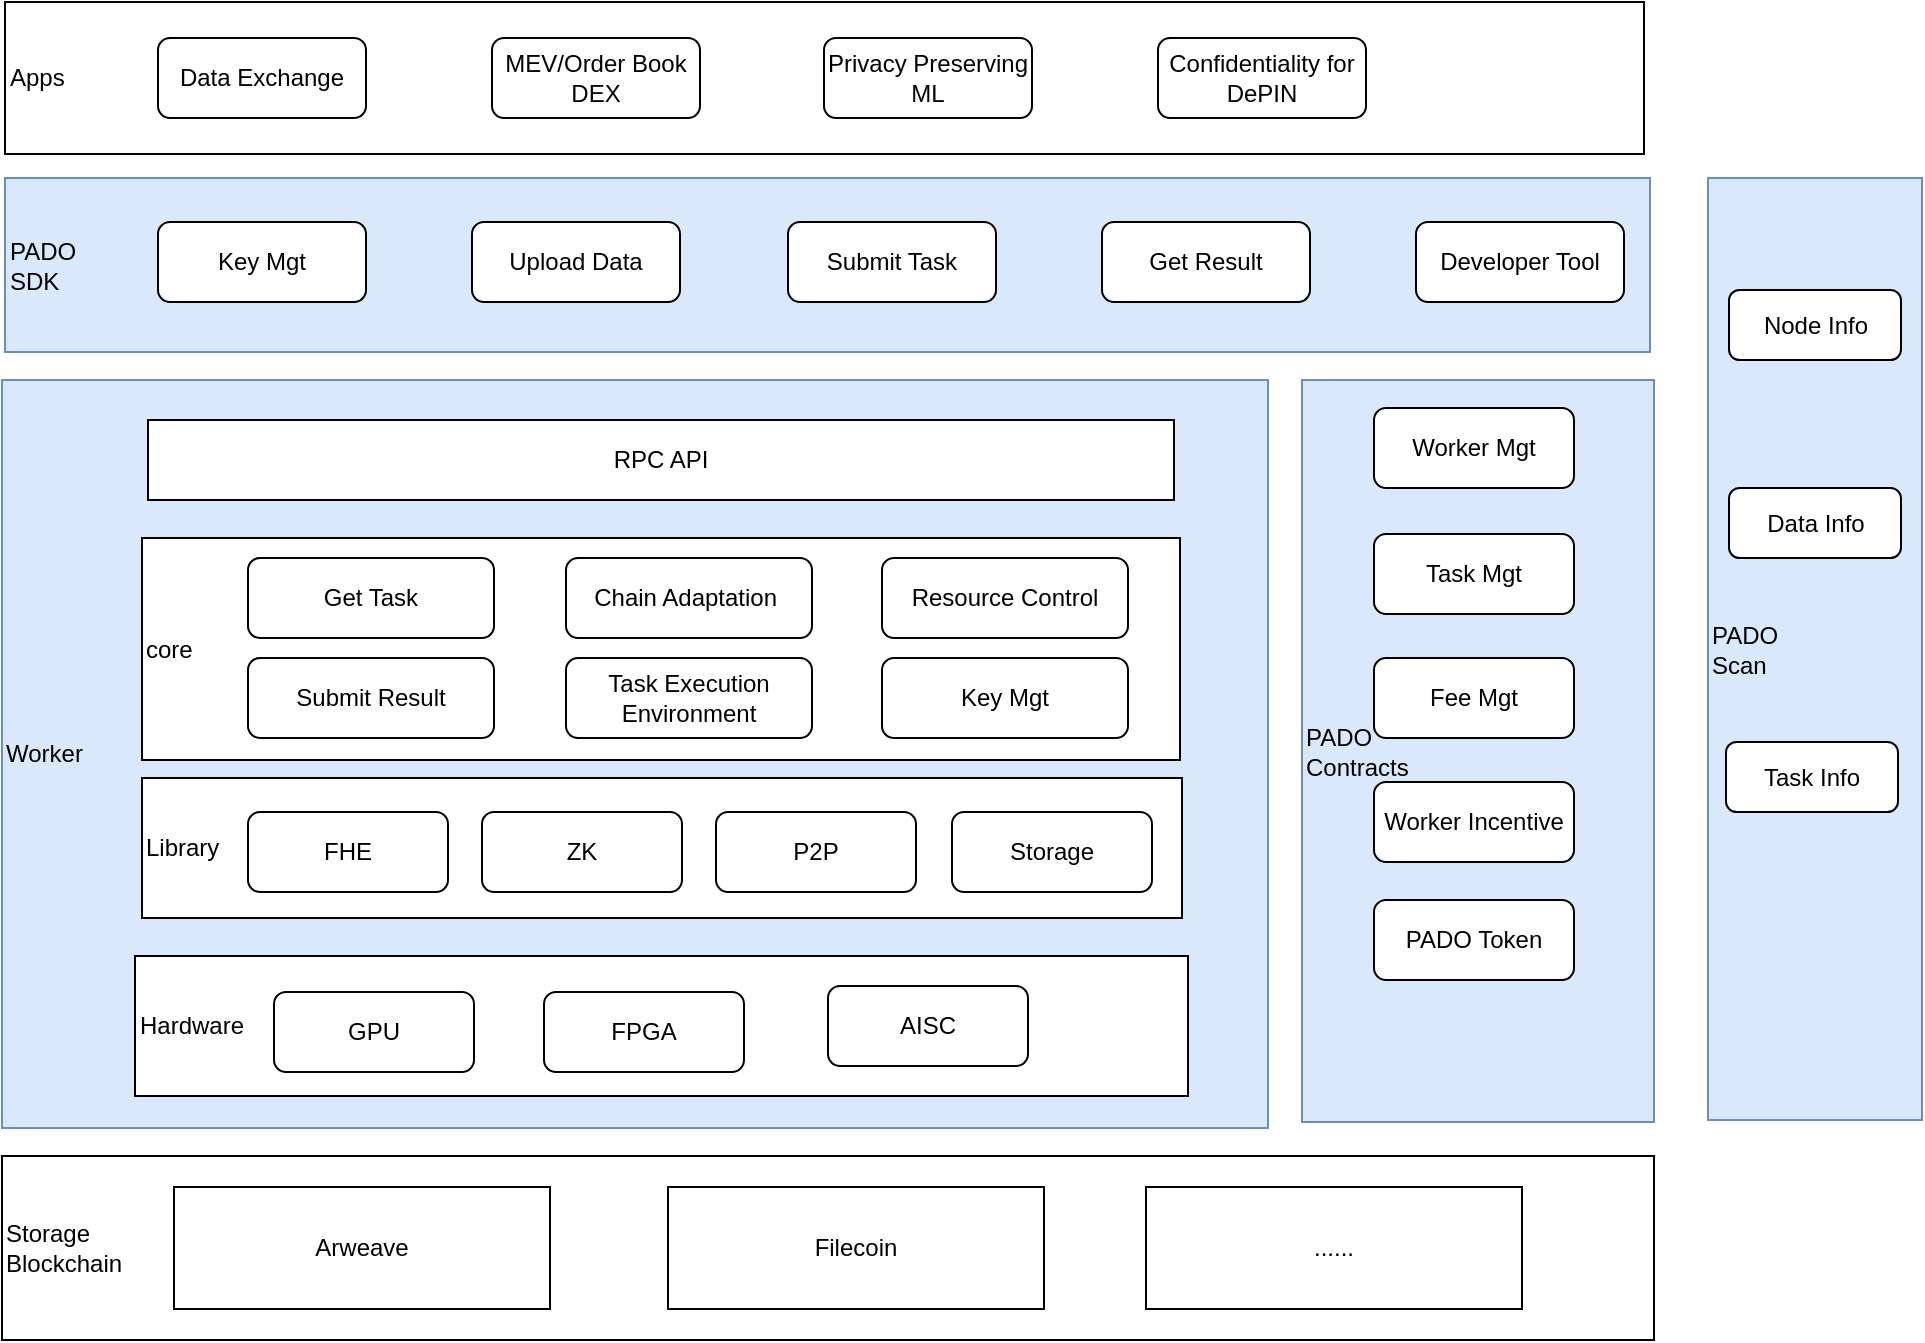 <mxfile version="24.0.4" type="device" pages="5">
  <diagram name="第 1 页" id="-4aMPErC7N8ZvygQ49Cx">
    <mxGraphModel dx="954" dy="727" grid="0" gridSize="10" guides="1" tooltips="1" connect="1" arrows="1" fold="1" page="1" pageScale="1" pageWidth="827" pageHeight="1169" math="0" shadow="0">
      <root>
        <mxCell id="0" />
        <mxCell id="1" parent="0" />
        <mxCell id="XuzBIOFZBx4Q-mBygeml-16" value="Storage&lt;div&gt;Blockchain&lt;/div&gt;" style="rounded=0;whiteSpace=wrap;html=1;align=left;" parent="1" vertex="1">
          <mxGeometry x="177" y="794" width="826" height="92" as="geometry" />
        </mxCell>
        <mxCell id="QzRuw6ReyF2sy8QD4RSm-1" value="Worker" style="rounded=0;whiteSpace=wrap;html=1;align=left;fillColor=#dae8fc;strokeColor=#6c8ebf;" parent="1" vertex="1">
          <mxGeometry x="177" y="406" width="633" height="374" as="geometry" />
        </mxCell>
        <mxCell id="QzRuw6ReyF2sy8QD4RSm-2" value="PADO&amp;nbsp;&lt;div&gt;SDK&lt;/div&gt;" style="rounded=0;whiteSpace=wrap;html=1;align=left;fillColor=#dae8fc;strokeColor=#6c8ebf;" parent="1" vertex="1">
          <mxGeometry x="178.5" y="305" width="822.5" height="87" as="geometry" />
        </mxCell>
        <mxCell id="QzRuw6ReyF2sy8QD4RSm-4" value="Library" style="rounded=0;whiteSpace=wrap;html=1;align=left;" parent="1" vertex="1">
          <mxGeometry x="247" y="605" width="520" height="70" as="geometry" />
        </mxCell>
        <mxCell id="QzRuw6ReyF2sy8QD4RSm-5" value="Apps" style="rounded=0;whiteSpace=wrap;html=1;align=left;" parent="1" vertex="1">
          <mxGeometry x="178.5" y="217" width="819.5" height="76" as="geometry" />
        </mxCell>
        <mxCell id="QzRuw6ReyF2sy8QD4RSm-6" value="Arweave" style="rounded=0;whiteSpace=wrap;html=1;" parent="1" vertex="1">
          <mxGeometry x="263" y="809.5" width="188" height="61" as="geometry" />
        </mxCell>
        <mxCell id="QzRuw6ReyF2sy8QD4RSm-8" value="FHE" style="rounded=1;whiteSpace=wrap;html=1;" parent="1" vertex="1">
          <mxGeometry x="300" y="622" width="100" height="40" as="geometry" />
        </mxCell>
        <mxCell id="QzRuw6ReyF2sy8QD4RSm-9" value="ZK" style="rounded=1;whiteSpace=wrap;html=1;" parent="1" vertex="1">
          <mxGeometry x="417" y="622" width="100" height="40" as="geometry" />
        </mxCell>
        <mxCell id="QzRuw6ReyF2sy8QD4RSm-10" value="core" style="rounded=0;whiteSpace=wrap;html=1;align=left;" parent="1" vertex="1">
          <mxGeometry x="247" y="485" width="519" height="111" as="geometry" />
        </mxCell>
        <mxCell id="QzRuw6ReyF2sy8QD4RSm-11" value="Get Task" style="rounded=1;whiteSpace=wrap;html=1;" parent="1" vertex="1">
          <mxGeometry x="300" y="495" width="123" height="40" as="geometry" />
        </mxCell>
        <mxCell id="QzRuw6ReyF2sy8QD4RSm-12" value="Chain Adaptation&amp;nbsp;" style="rounded=1;whiteSpace=wrap;html=1;" parent="1" vertex="1">
          <mxGeometry x="459" y="495" width="123" height="40" as="geometry" />
        </mxCell>
        <mxCell id="QzRuw6ReyF2sy8QD4RSm-13" value="Resource Control" style="rounded=1;whiteSpace=wrap;html=1;" parent="1" vertex="1">
          <mxGeometry x="617" y="495" width="123" height="40" as="geometry" />
        </mxCell>
        <mxCell id="QzRuw6ReyF2sy8QD4RSm-14" value="Submit Result" style="rounded=1;whiteSpace=wrap;html=1;" parent="1" vertex="1">
          <mxGeometry x="300" y="545" width="123" height="40" as="geometry" />
        </mxCell>
        <mxCell id="QzRuw6ReyF2sy8QD4RSm-15" value="Task Execution Environment" style="rounded=1;whiteSpace=wrap;html=1;" parent="1" vertex="1">
          <mxGeometry x="459" y="545" width="123" height="40" as="geometry" />
        </mxCell>
        <mxCell id="QzRuw6ReyF2sy8QD4RSm-19" value="P2P" style="rounded=1;whiteSpace=wrap;html=1;" parent="1" vertex="1">
          <mxGeometry x="534" y="622" width="100" height="40" as="geometry" />
        </mxCell>
        <mxCell id="QzRuw6ReyF2sy8QD4RSm-22" value="RPC API" style="rounded=0;whiteSpace=wrap;html=1;align=center;" parent="1" vertex="1">
          <mxGeometry x="250" y="426" width="513" height="40" as="geometry" />
        </mxCell>
        <mxCell id="QzRuw6ReyF2sy8QD4RSm-23" value="Key Mgt" style="rounded=1;whiteSpace=wrap;html=1;" parent="1" vertex="1">
          <mxGeometry x="617" y="545" width="123" height="40" as="geometry" />
        </mxCell>
        <mxCell id="QzRuw6ReyF2sy8QD4RSm-24" value="Key Mgt" style="rounded=1;whiteSpace=wrap;html=1;" parent="1" vertex="1">
          <mxGeometry x="255" y="327" width="104" height="40" as="geometry" />
        </mxCell>
        <mxCell id="QzRuw6ReyF2sy8QD4RSm-25" value="Upload Data" style="rounded=1;whiteSpace=wrap;html=1;" parent="1" vertex="1">
          <mxGeometry x="412" y="327" width="104" height="40" as="geometry" />
        </mxCell>
        <mxCell id="QzRuw6ReyF2sy8QD4RSm-26" value="PADO&amp;nbsp;&lt;div&gt;Contracts&lt;/div&gt;" style="rounded=0;whiteSpace=wrap;html=1;align=left;fillColor=#dae8fc;strokeColor=#6c8ebf;" parent="1" vertex="1">
          <mxGeometry x="827" y="406" width="176" height="371" as="geometry" />
        </mxCell>
        <mxCell id="QzRuw6ReyF2sy8QD4RSm-27" value="Worker Mgt" style="rounded=1;whiteSpace=wrap;html=1;" parent="1" vertex="1">
          <mxGeometry x="863" y="420" width="100" height="40" as="geometry" />
        </mxCell>
        <mxCell id="QzRuw6ReyF2sy8QD4RSm-28" value="Submit Task" style="rounded=1;whiteSpace=wrap;html=1;" parent="1" vertex="1">
          <mxGeometry x="570" y="327" width="104" height="40" as="geometry" />
        </mxCell>
        <mxCell id="QzRuw6ReyF2sy8QD4RSm-29" value="PADO Token" style="rounded=1;whiteSpace=wrap;html=1;" parent="1" vertex="1">
          <mxGeometry x="863" y="666" width="100" height="40" as="geometry" />
        </mxCell>
        <mxCell id="XuzBIOFZBx4Q-mBygeml-1" value="Hardware" style="rounded=0;whiteSpace=wrap;html=1;align=left;" parent="1" vertex="1">
          <mxGeometry x="243.5" y="694" width="526.5" height="70" as="geometry" />
        </mxCell>
        <mxCell id="XuzBIOFZBx4Q-mBygeml-2" value="GPU" style="rounded=1;whiteSpace=wrap;html=1;" parent="1" vertex="1">
          <mxGeometry x="313" y="712" width="100" height="40" as="geometry" />
        </mxCell>
        <mxCell id="XuzBIOFZBx4Q-mBygeml-3" value="FPGA" style="rounded=1;whiteSpace=wrap;html=1;" parent="1" vertex="1">
          <mxGeometry x="448" y="712" width="100" height="40" as="geometry" />
        </mxCell>
        <mxCell id="XuzBIOFZBx4Q-mBygeml-4" value="AISC" style="rounded=1;whiteSpace=wrap;html=1;" parent="1" vertex="1">
          <mxGeometry x="590" y="709" width="100" height="40" as="geometry" />
        </mxCell>
        <mxCell id="XuzBIOFZBx4Q-mBygeml-5" value="Storage" style="rounded=1;whiteSpace=wrap;html=1;" parent="1" vertex="1">
          <mxGeometry x="652" y="622" width="100" height="40" as="geometry" />
        </mxCell>
        <mxCell id="XuzBIOFZBx4Q-mBygeml-11" value="Task Mgt" style="rounded=1;whiteSpace=wrap;html=1;" parent="1" vertex="1">
          <mxGeometry x="863" y="483" width="100" height="40" as="geometry" />
        </mxCell>
        <mxCell id="XuzBIOFZBx4Q-mBygeml-12" value="Fee Mgt" style="rounded=1;whiteSpace=wrap;html=1;" parent="1" vertex="1">
          <mxGeometry x="863" y="545" width="100" height="40" as="geometry" />
        </mxCell>
        <mxCell id="XuzBIOFZBx4Q-mBygeml-13" value="Worker Incentive" style="rounded=1;whiteSpace=wrap;html=1;" parent="1" vertex="1">
          <mxGeometry x="863" y="607" width="100" height="40" as="geometry" />
        </mxCell>
        <mxCell id="XuzBIOFZBx4Q-mBygeml-19" value="Get Result" style="rounded=1;whiteSpace=wrap;html=1;" parent="1" vertex="1">
          <mxGeometry x="727" y="327" width="104" height="40" as="geometry" />
        </mxCell>
        <mxCell id="XuzBIOFZBx4Q-mBygeml-20" value="Data Exchange" style="rounded=1;whiteSpace=wrap;html=1;" parent="1" vertex="1">
          <mxGeometry x="255" y="235" width="104" height="40" as="geometry" />
        </mxCell>
        <mxCell id="XuzBIOFZBx4Q-mBygeml-21" value="MEV/Order Book DEX" style="rounded=1;whiteSpace=wrap;html=1;" parent="1" vertex="1">
          <mxGeometry x="422" y="235" width="104" height="40" as="geometry" />
        </mxCell>
        <mxCell id="XuzBIOFZBx4Q-mBygeml-22" value="Privacy Preserving ML" style="rounded=1;whiteSpace=wrap;html=1;" parent="1" vertex="1">
          <mxGeometry x="588" y="235" width="104" height="40" as="geometry" />
        </mxCell>
        <mxCell id="XuzBIOFZBx4Q-mBygeml-23" value="Confidentiality for DePIN" style="rounded=1;whiteSpace=wrap;html=1;" parent="1" vertex="1">
          <mxGeometry x="755" y="235" width="104" height="40" as="geometry" />
        </mxCell>
        <mxCell id="XuzBIOFZBx4Q-mBygeml-24" value="Developer Tool" style="rounded=1;whiteSpace=wrap;html=1;" parent="1" vertex="1">
          <mxGeometry x="884" y="327" width="104" height="40" as="geometry" />
        </mxCell>
        <mxCell id="aishZJgOiR8-F9n_NxFS-1" value="Filecoin" style="rounded=0;whiteSpace=wrap;html=1;" parent="1" vertex="1">
          <mxGeometry x="510" y="809.5" width="188" height="61" as="geometry" />
        </mxCell>
        <mxCell id="aishZJgOiR8-F9n_NxFS-2" value="......" style="rounded=0;whiteSpace=wrap;html=1;" parent="1" vertex="1">
          <mxGeometry x="749" y="809.5" width="188" height="61" as="geometry" />
        </mxCell>
        <mxCell id="aishZJgOiR8-F9n_NxFS-3" value="PADO&lt;div&gt;Scan&lt;/div&gt;" style="rounded=0;whiteSpace=wrap;html=1;fillColor=#dae8fc;strokeColor=#6c8ebf;align=left;" parent="1" vertex="1">
          <mxGeometry x="1030" y="305" width="107" height="471" as="geometry" />
        </mxCell>
        <mxCell id="aishZJgOiR8-F9n_NxFS-4" value="Node Info" style="rounded=1;whiteSpace=wrap;html=1;" parent="1" vertex="1">
          <mxGeometry x="1040.5" y="361" width="86" height="35" as="geometry" />
        </mxCell>
        <mxCell id="aishZJgOiR8-F9n_NxFS-5" value="Data Info" style="rounded=1;whiteSpace=wrap;html=1;" parent="1" vertex="1">
          <mxGeometry x="1040.5" y="460" width="86" height="35" as="geometry" />
        </mxCell>
        <mxCell id="aishZJgOiR8-F9n_NxFS-6" value="Task Info" style="rounded=1;whiteSpace=wrap;html=1;" parent="1" vertex="1">
          <mxGeometry x="1039" y="587" width="86" height="35" as="geometry" />
        </mxCell>
      </root>
    </mxGraphModel>
  </diagram>
  <diagram id="tJuS19yz6y2HFUxBqTIf" name="第 2 页">
    <mxGraphModel dx="954" dy="727" grid="1" gridSize="10" guides="1" tooltips="1" connect="1" arrows="1" fold="1" page="1" pageScale="1" pageWidth="827" pageHeight="1169" math="0" shadow="0">
      <root>
        <mxCell id="0" />
        <mxCell id="1" parent="0" />
        <mxCell id="FlkSB3utFS3LM57K9h4x-3" value="&lt;span style=&quot;box-sizing: border-box; --tw-border-spacing-x: 0; --tw-border-spacing-y: 0; --tw-translate-x: 0; --tw-translate-y: 0; --tw-rotate: 0; --tw-skew-x: 0; --tw-skew-y: 0; --tw-scale-x: 1; --tw-scale-y: 1; --tw-pan-x: ; --tw-pan-y: ; --tw-pinch-zoom: ; --tw-scroll-snap-strictness: proximity; --tw-ordinal: ; --tw-slashed-zero: ; --tw-numeric-figure: ; --tw-numeric-spacing: ; --tw-numeric-fraction: ; --tw-ring-inset: ; --tw-ring-offset-width: 0px; --tw-ring-offset-color: #fff; --tw-ring-color: rgb(59 130 246 / 0.5); --tw-ring-offset-shadow: 0 0 #0000; --tw-ring-shadow: 0 0 #0000; --tw-shadow: 0 0 #0000; --tw-shadow-colored: 0 0 #0000; --tw-blur: ; --tw-brightness: ; --tw-contrast: ; --tw-grayscale: ; --tw-hue-rotate: ; --tw-invert: ; --tw-saturate: ; --tw-sepia: ; --tw-drop-shadow: ; --tw-backdrop-blur: ; --tw-backdrop-brightness: ; --tw-backdrop-contrast: ; --tw-backdrop-grayscale: ; --tw-backdrop-hue-rotate: ; --tw-backdrop-invert: ; --tw-backdrop-opacity: ; --tw-backdrop-saturate: ; --tw-backdrop-sepia: ; caret-color: rgb(51, 51, 51); color: rgb(51, 51, 51); font-family: &amp;quot;Open Sans&amp;quot;, &amp;quot;Clear Sans&amp;quot;, &amp;quot;Helvetica Neue&amp;quot;, Helvetica, Arial, &amp;quot;Segoe UI Emoji&amp;quot;, sans-serif; font-size: 16px; orphans: 4; text-align: left; white-space-collapse: preserve; text-size-adjust: auto;&quot;&gt;PADO SDK&lt;/span&gt;" style="rounded=1;whiteSpace=wrap;html=1;fillColor=#dae8fc;strokeColor=#6c8ebf;" parent="1" vertex="1">
          <mxGeometry x="190" y="30" width="110" height="50" as="geometry" />
        </mxCell>
        <mxCell id="FlkSB3utFS3LM57K9h4x-4" value="" style="endArrow=none;dashed=1;html=1;rounded=0;entryX=0.5;entryY=1;entryDx=0;entryDy=0;fillColor=#dae8fc;strokeColor=#6c8ebf;" parent="1" target="FlkSB3utFS3LM57K9h4x-3" edge="1">
          <mxGeometry width="50" height="50" relative="1" as="geometry">
            <mxPoint x="245" y="680" as="sourcePoint" />
            <mxPoint x="250" y="110" as="targetPoint" />
          </mxGeometry>
        </mxCell>
        <mxCell id="FlkSB3utFS3LM57K9h4x-5" value="&lt;div style=&quot;orphans: 4; text-align: left;&quot;&gt;&lt;span style=&quot;background-color: initial; font-size: 16px; caret-color: rgb(51, 51, 51); white-space-collapse: preserve;&quot;&gt;&lt;font face=&quot;Open Sans, Clear Sans, Helvetica Neue, Helvetica, Arial, Segoe UI Emoji, sans-serif&quot; color=&quot;#333333&quot;&gt;PADO&lt;/font&gt;&lt;/span&gt;&lt;/div&gt;&lt;div style=&quot;orphans: 4; text-align: left;&quot;&gt;&lt;span style=&quot;background-color: initial; font-size: 16px; caret-color: rgb(51, 51, 51); white-space-collapse: preserve;&quot;&gt;&lt;font face=&quot;Open Sans, Clear Sans, Helvetica Neue, Helvetica, Arial, Segoe UI Emoji, sans-serif&quot; color=&quot;#333333&quot;&gt;Contracts&lt;/font&gt;&lt;/span&gt;&lt;/div&gt;" style="rounded=1;whiteSpace=wrap;html=1;fillColor=#dae8fc;strokeColor=#6c8ebf;" parent="1" vertex="1">
          <mxGeometry x="410" y="30" width="110" height="50" as="geometry" />
        </mxCell>
        <mxCell id="FlkSB3utFS3LM57K9h4x-6" value="" style="endArrow=none;dashed=1;html=1;rounded=0;entryX=0.5;entryY=1;entryDx=0;entryDy=0;fillColor=#dae8fc;strokeColor=#6c8ebf;" parent="1" target="FlkSB3utFS3LM57K9h4x-5" edge="1">
          <mxGeometry width="50" height="50" relative="1" as="geometry">
            <mxPoint x="465" y="680" as="sourcePoint" />
            <mxPoint x="470" y="110" as="targetPoint" />
          </mxGeometry>
        </mxCell>
        <mxCell id="FlkSB3utFS3LM57K9h4x-7" value="&lt;div style=&quot;orphans: 4; text-align: left;&quot;&gt;&lt;font face=&quot;Open Sans, Clear Sans, Helvetica Neue, Helvetica, Arial, Segoe UI Emoji, sans-serif&quot; color=&quot;#333333&quot;&gt;&lt;span style=&quot;font-size: 16px; caret-color: rgb(51, 51, 51); white-space-collapse: preserve;&quot;&gt;Worker&lt;/span&gt;&lt;/font&gt;&lt;/div&gt;" style="rounded=1;whiteSpace=wrap;html=1;fillColor=#dae8fc;strokeColor=#6c8ebf;" parent="1" vertex="1">
          <mxGeometry x="630" y="30" width="110" height="50" as="geometry" />
        </mxCell>
        <mxCell id="FlkSB3utFS3LM57K9h4x-8" value="" style="endArrow=none;dashed=1;html=1;rounded=0;entryX=0.5;entryY=1;entryDx=0;entryDy=0;fillColor=#dae8fc;strokeColor=#6c8ebf;" parent="1" target="FlkSB3utFS3LM57K9h4x-7" edge="1">
          <mxGeometry width="50" height="50" relative="1" as="geometry">
            <mxPoint x="685" y="680" as="sourcePoint" />
            <mxPoint x="690" y="110" as="targetPoint" />
          </mxGeometry>
        </mxCell>
        <mxCell id="FlkSB3utFS3LM57K9h4x-9" value="&lt;span style=&quot;box-sizing: border-box; --tw-border-spacing-x: 0; --tw-border-spacing-y: 0; --tw-translate-x: 0; --tw-translate-y: 0; --tw-rotate: 0; --tw-skew-x: 0; --tw-skew-y: 0; --tw-scale-x: 1; --tw-scale-y: 1; --tw-pan-x: ; --tw-pan-y: ; --tw-pinch-zoom: ; --tw-scroll-snap-strictness: proximity; --tw-ordinal: ; --tw-slashed-zero: ; --tw-numeric-figure: ; --tw-numeric-spacing: ; --tw-numeric-fraction: ; --tw-ring-inset: ; --tw-ring-offset-width: 0px; --tw-ring-offset-color: #fff; --tw-ring-color: rgb(59 130 246 / 0.5); --tw-ring-offset-shadow: 0 0 #0000; --tw-ring-shadow: 0 0 #0000; --tw-shadow: 0 0 #0000; --tw-shadow-colored: 0 0 #0000; --tw-blur: ; --tw-brightness: ; --tw-contrast: ; --tw-grayscale: ; --tw-hue-rotate: ; --tw-invert: ; --tw-saturate: ; --tw-sepia: ; --tw-drop-shadow: ; --tw-backdrop-blur: ; --tw-backdrop-brightness: ; --tw-backdrop-contrast: ; --tw-backdrop-grayscale: ; --tw-backdrop-hue-rotate: ; --tw-backdrop-invert: ; --tw-backdrop-opacity: ; --tw-backdrop-saturate: ; --tw-backdrop-sepia: ; caret-color: rgb(51, 51, 51); color: rgb(51, 51, 51); font-family: &amp;quot;Open Sans&amp;quot;, &amp;quot;Clear Sans&amp;quot;, &amp;quot;Helvetica Neue&amp;quot;, Helvetica, Arial, &amp;quot;Segoe UI Emoji&amp;quot;, sans-serif; orphans: 4; text-align: left; white-space: pre-wrap; text-size-adjust: auto;&quot;&gt;&lt;font style=&quot;font-size: 13px;&quot;&gt;Data Provider&lt;/font&gt;&lt;/span&gt;" style="shape=umlActor;verticalLabelPosition=bottom;verticalAlign=top;html=1;outlineConnect=0;" parent="1" vertex="1">
          <mxGeometry x="40" y="109" width="30" height="60" as="geometry" />
        </mxCell>
        <mxCell id="FlkSB3utFS3LM57K9h4x-12" value="" style="endArrow=classic;html=1;rounded=0;" parent="1" edge="1">
          <mxGeometry width="50" height="50" relative="1" as="geometry">
            <mxPoint x="80" y="149" as="sourcePoint" />
            <mxPoint x="240" y="149" as="targetPoint" />
          </mxGeometry>
        </mxCell>
        <mxCell id="FlkSB3utFS3LM57K9h4x-13" value="2. Upload data" style="edgeLabel;html=1;align=center;verticalAlign=middle;resizable=0;points=[];" parent="FlkSB3utFS3LM57K9h4x-12" vertex="1" connectable="0">
          <mxGeometry x="-0.662" y="1" relative="1" as="geometry">
            <mxPoint x="37" as="offset" />
          </mxGeometry>
        </mxCell>
        <mxCell id="P9Uad6lCMW3POyhcQmVa-1" value="" style="endArrow=classic;html=1;rounded=0;" parent="1" edge="1">
          <mxGeometry width="50" height="50" relative="1" as="geometry">
            <mxPoint x="250" y="176" as="sourcePoint" />
            <mxPoint x="460" y="176" as="targetPoint" />
          </mxGeometry>
        </mxCell>
        <mxCell id="P9Uad6lCMW3POyhcQmVa-2" value="3. Get public keys" style="edgeLabel;html=1;align=center;verticalAlign=middle;resizable=0;points=[];" parent="P9Uad6lCMW3POyhcQmVa-1" vertex="1" connectable="0">
          <mxGeometry x="-0.543" y="1" relative="1" as="geometry">
            <mxPoint x="42" as="offset" />
          </mxGeometry>
        </mxCell>
        <mxCell id="P9Uad6lCMW3POyhcQmVa-4" value="4.&amp;nbsp;Worker selection" style="text;html=1;align=center;verticalAlign=middle;whiteSpace=wrap;rounded=0;" parent="1" vertex="1">
          <mxGeometry x="470" y="206" width="60" height="30" as="geometry" />
        </mxCell>
        <mxCell id="P9Uad6lCMW3POyhcQmVa-8" value="" style="endArrow=classic;html=1;rounded=0;" parent="1" edge="1">
          <mxGeometry width="50" height="50" relative="1" as="geometry">
            <mxPoint x="460" y="270" as="sourcePoint" />
            <mxPoint x="250" y="270" as="targetPoint" />
          </mxGeometry>
        </mxCell>
        <mxCell id="P9Uad6lCMW3POyhcQmVa-9" value="5. Return public keys" style="edgeLabel;html=1;align=center;verticalAlign=middle;resizable=0;points=[];" parent="P9Uad6lCMW3POyhcQmVa-8" vertex="1" connectable="0">
          <mxGeometry x="0.476" y="1" relative="1" as="geometry">
            <mxPoint x="35" as="offset" />
          </mxGeometry>
        </mxCell>
        <mxCell id="P9Uad6lCMW3POyhcQmVa-10" value="&lt;div style=&quot;orphans: 4;&quot;&gt;&lt;font face=&quot;Open Sans, Clear Sans, Helvetica Neue, Helvetica, Arial, Segoe UI Emoji, sans-serif&quot; color=&quot;#333333&quot;&gt;&lt;span style=&quot;font-size: 16px; caret-color: rgb(51, 51, 51); white-space-collapse: preserve;&quot;&gt;Storage Blockchain&lt;/span&gt;&lt;/font&gt;&lt;/div&gt;" style="rounded=1;whiteSpace=wrap;html=1;align=center;" parent="1" vertex="1">
          <mxGeometry x="840" y="30" width="110" height="50" as="geometry" />
        </mxCell>
        <mxCell id="P9Uad6lCMW3POyhcQmVa-11" value="" style="endArrow=none;dashed=1;html=1;rounded=0;entryX=0.5;entryY=1;entryDx=0;entryDy=0;" parent="1" target="P9Uad6lCMW3POyhcQmVa-10" edge="1">
          <mxGeometry width="50" height="50" relative="1" as="geometry">
            <mxPoint x="895" y="680" as="sourcePoint" />
            <mxPoint x="900" y="110" as="targetPoint" />
          </mxGeometry>
        </mxCell>
        <mxCell id="P9Uad6lCMW3POyhcQmVa-12" value="" style="endArrow=classic;html=1;rounded=0;" parent="1" edge="1">
          <mxGeometry width="50" height="50" relative="1" as="geometry">
            <mxPoint x="250" y="330" as="sourcePoint" />
            <mxPoint x="890" y="330" as="targetPoint" />
          </mxGeometry>
        </mxCell>
        <mxCell id="P9Uad6lCMW3POyhcQmVa-13" value="6. Encrypt data and upload" style="edgeLabel;html=1;align=center;verticalAlign=middle;resizable=0;points=[];" parent="P9Uad6lCMW3POyhcQmVa-12" vertex="1" connectable="0">
          <mxGeometry x="-0.894" y="3" relative="1" as="geometry">
            <mxPoint x="66" as="offset" />
          </mxGeometry>
        </mxCell>
        <mxCell id="P9Uad6lCMW3POyhcQmVa-14" value="&lt;span style=&quot;box-sizing: border-box; --tw-border-spacing-x: 0; --tw-border-spacing-y: 0; --tw-translate-x: 0; --tw-translate-y: 0; --tw-rotate: 0; --tw-skew-x: 0; --tw-skew-y: 0; --tw-scale-x: 1; --tw-scale-y: 1; --tw-pan-x: ; --tw-pan-y: ; --tw-pinch-zoom: ; --tw-scroll-snap-strictness: proximity; --tw-ordinal: ; --tw-slashed-zero: ; --tw-numeric-figure: ; --tw-numeric-spacing: ; --tw-numeric-fraction: ; --tw-ring-inset: ; --tw-ring-offset-width: 0px; --tw-ring-offset-color: #fff; --tw-ring-color: rgb(59 130 246 / 0.5); --tw-ring-offset-shadow: 0 0 #0000; --tw-ring-shadow: 0 0 #0000; --tw-shadow: 0 0 #0000; --tw-shadow-colored: 0 0 #0000; --tw-blur: ; --tw-brightness: ; --tw-contrast: ; --tw-grayscale: ; --tw-hue-rotate: ; --tw-invert: ; --tw-saturate: ; --tw-sepia: ; --tw-drop-shadow: ; --tw-backdrop-blur: ; --tw-backdrop-brightness: ; --tw-backdrop-contrast: ; --tw-backdrop-grayscale: ; --tw-backdrop-hue-rotate: ; --tw-backdrop-invert: ; --tw-backdrop-opacity: ; --tw-backdrop-saturate: ; --tw-backdrop-sepia: ; caret-color: rgb(51, 51, 51); color: rgb(51, 51, 51); font-family: &amp;quot;Open Sans&amp;quot;, &amp;quot;Clear Sans&amp;quot;, &amp;quot;Helvetica Neue&amp;quot;, Helvetica, Arial, &amp;quot;Segoe UI Emoji&amp;quot;, sans-serif; orphans: 4; text-align: left; white-space: pre-wrap; text-size-adjust: auto;&quot;&gt;&lt;font style=&quot;font-size: 13px;&quot;&gt;Network &lt;/font&gt;&lt;/span&gt;&lt;div&gt;&lt;span style=&quot;box-sizing: border-box; --tw-border-spacing-x: 0; --tw-border-spacing-y: 0; --tw-translate-x: 0; --tw-translate-y: 0; --tw-rotate: 0; --tw-skew-x: 0; --tw-skew-y: 0; --tw-scale-x: 1; --tw-scale-y: 1; --tw-pan-x: ; --tw-pan-y: ; --tw-pinch-zoom: ; --tw-scroll-snap-strictness: proximity; --tw-ordinal: ; --tw-slashed-zero: ; --tw-numeric-figure: ; --tw-numeric-spacing: ; --tw-numeric-fraction: ; --tw-ring-inset: ; --tw-ring-offset-width: 0px; --tw-ring-offset-color: #fff; --tw-ring-color: rgb(59 130 246 / 0.5); --tw-ring-offset-shadow: 0 0 #0000; --tw-ring-shadow: 0 0 #0000; --tw-shadow: 0 0 #0000; --tw-shadow-colored: 0 0 #0000; --tw-blur: ; --tw-brightness: ; --tw-contrast: ; --tw-grayscale: ; --tw-hue-rotate: ; --tw-invert: ; --tw-saturate: ; --tw-sepia: ; --tw-drop-shadow: ; --tw-backdrop-blur: ; --tw-backdrop-brightness: ; --tw-backdrop-contrast: ; --tw-backdrop-grayscale: ; --tw-backdrop-hue-rotate: ; --tw-backdrop-invert: ; --tw-backdrop-opacity: ; --tw-backdrop-saturate: ; --tw-backdrop-sepia: ; caret-color: rgb(51, 51, 51); color: rgb(51, 51, 51); font-family: &amp;quot;Open Sans&amp;quot;, &amp;quot;Clear Sans&amp;quot;, &amp;quot;Helvetica Neue&amp;quot;, Helvetica, Arial, &amp;quot;Segoe UI Emoji&amp;quot;, sans-serif; orphans: 4; text-align: left; white-space: pre-wrap; text-size-adjust: auto;&quot;&gt;&lt;font style=&quot;font-size: 13px;&quot;&gt;Consumer&lt;/font&gt;&lt;/span&gt;&lt;/div&gt;" style="shape=umlActor;verticalLabelPosition=bottom;verticalAlign=top;html=1;outlineConnect=0;" parent="1" vertex="1">
          <mxGeometry x="40" y="362" width="30" height="60" as="geometry" />
        </mxCell>
        <mxCell id="Cv5CFSGD8MYYcA3oNhDb-1" value="" style="endArrow=classic;html=1;rounded=0;" parent="1" edge="1">
          <mxGeometry width="50" height="50" relative="1" as="geometry">
            <mxPoint x="680" y="109" as="sourcePoint" />
            <mxPoint x="470" y="109" as="targetPoint" />
          </mxGeometry>
        </mxCell>
        <mxCell id="Cv5CFSGD8MYYcA3oNhDb-2" value="1. Register Worker Info" style="edgeLabel;html=1;align=center;verticalAlign=middle;resizable=0;points=[];" parent="Cv5CFSGD8MYYcA3oNhDb-1" vertex="1" connectable="0">
          <mxGeometry x="0.495" y="-1" relative="1" as="geometry">
            <mxPoint x="47" y="1" as="offset" />
          </mxGeometry>
        </mxCell>
        <mxCell id="Cv5CFSGD8MYYcA3oNhDb-3" value="" style="endArrow=classic;html=1;rounded=0;" parent="1" edge="1">
          <mxGeometry width="50" height="50" relative="1" as="geometry">
            <mxPoint x="80" y="392" as="sourcePoint" />
            <mxPoint x="240" y="392" as="targetPoint" />
          </mxGeometry>
        </mxCell>
        <mxCell id="Cv5CFSGD8MYYcA3oNhDb-4" value="7. Submit Task and pay fee" style="edgeLabel;html=1;align=center;verticalAlign=middle;resizable=0;points=[];" parent="Cv5CFSGD8MYYcA3oNhDb-3" vertex="1" connectable="0">
          <mxGeometry x="-0.675" y="3" relative="1" as="geometry">
            <mxPoint x="44" y="3" as="offset" />
          </mxGeometry>
        </mxCell>
        <mxCell id="Cv5CFSGD8MYYcA3oNhDb-5" value="" style="endArrow=classic;html=1;rounded=0;" parent="1" edge="1">
          <mxGeometry width="50" height="50" relative="1" as="geometry">
            <mxPoint x="250" y="391.5" as="sourcePoint" />
            <mxPoint x="460" y="392" as="targetPoint" />
          </mxGeometry>
        </mxCell>
        <mxCell id="Cv5CFSGD8MYYcA3oNhDb-6" value="8. Submit Task and pay fee" style="edgeLabel;html=1;align=center;verticalAlign=middle;resizable=0;points=[];" parent="Cv5CFSGD8MYYcA3oNhDb-5" vertex="1" connectable="0">
          <mxGeometry x="-0.675" y="3" relative="1" as="geometry">
            <mxPoint x="66" y="3" as="offset" />
          </mxGeometry>
        </mxCell>
        <mxCell id="Cv5CFSGD8MYYcA3oNhDb-7" value="" style="endArrow=classic;html=1;rounded=0;" parent="1" edge="1">
          <mxGeometry width="50" height="50" relative="1" as="geometry">
            <mxPoint x="680" y="432" as="sourcePoint" />
            <mxPoint x="470" y="432" as="targetPoint" />
          </mxGeometry>
        </mxCell>
        <mxCell id="Cv5CFSGD8MYYcA3oNhDb-8" value="9. Get task" style="edgeLabel;html=1;align=center;verticalAlign=middle;resizable=0;points=[];" parent="Cv5CFSGD8MYYcA3oNhDb-7" vertex="1" connectable="0">
          <mxGeometry x="0.514" relative="1" as="geometry">
            <mxPoint x="29" as="offset" />
          </mxGeometry>
        </mxCell>
        <mxCell id="Cv5CFSGD8MYYcA3oNhDb-9" value="" style="endArrow=classic;html=1;rounded=0;" parent="1" edge="1">
          <mxGeometry width="50" height="50" relative="1" as="geometry">
            <mxPoint x="690" y="472" as="sourcePoint" />
            <mxPoint x="890" y="472" as="targetPoint" />
          </mxGeometry>
        </mxCell>
        <mxCell id="Cv5CFSGD8MYYcA3oNhDb-11" value="10.&amp;nbsp;Get encrypted data" style="edgeLabel;html=1;align=center;verticalAlign=middle;resizable=0;points=[];" parent="Cv5CFSGD8MYYcA3oNhDb-9" vertex="1" connectable="0">
          <mxGeometry x="-0.44" relative="1" as="geometry">
            <mxPoint x="34" as="offset" />
          </mxGeometry>
        </mxCell>
        <mxCell id="Cv5CFSGD8MYYcA3oNhDb-12" value="&lt;font style=&quot;font-size: 11px;&quot;&gt;11. zkFHE computing&lt;/font&gt;" style="text;html=1;align=center;verticalAlign=middle;whiteSpace=wrap;rounded=0;" parent="1" vertex="1">
          <mxGeometry x="690" y="510" width="60" height="30" as="geometry" />
        </mxCell>
        <mxCell id="Cv5CFSGD8MYYcA3oNhDb-13" value="" style="endArrow=classic;html=1;rounded=0;" parent="1" edge="1">
          <mxGeometry width="50" height="50" relative="1" as="geometry">
            <mxPoint x="680" y="568" as="sourcePoint" />
            <mxPoint x="470" y="568" as="targetPoint" />
          </mxGeometry>
        </mxCell>
        <mxCell id="Cv5CFSGD8MYYcA3oNhDb-14" value="12. Return encrypted result&amp;nbsp;&lt;div&gt;and zk proof&lt;/div&gt;" style="edgeLabel;html=1;align=center;verticalAlign=middle;resizable=0;points=[];" parent="Cv5CFSGD8MYYcA3oNhDb-13" vertex="1" connectable="0">
          <mxGeometry x="0.438" y="-1" relative="1" as="geometry">
            <mxPoint x="41" as="offset" />
          </mxGeometry>
        </mxCell>
        <mxCell id="Cv5CFSGD8MYYcA3oNhDb-17" value="" style="endArrow=classic;html=1;rounded=0;" parent="1" edge="1">
          <mxGeometry width="50" height="50" relative="1" as="geometry">
            <mxPoint x="460" y="662" as="sourcePoint" />
            <mxPoint x="250" y="662" as="targetPoint" />
          </mxGeometry>
        </mxCell>
        <mxCell id="Cv5CFSGD8MYYcA3oNhDb-18" value="14. Return encrypted result" style="edgeLabel;html=1;align=center;verticalAlign=middle;resizable=0;points=[];" parent="Cv5CFSGD8MYYcA3oNhDb-17" vertex="1" connectable="0">
          <mxGeometry x="0.495" y="-1" relative="1" as="geometry">
            <mxPoint x="47" as="offset" />
          </mxGeometry>
        </mxCell>
        <mxCell id="Cv5CFSGD8MYYcA3oNhDb-19" value="" style="endArrow=classic;html=1;rounded=0;" parent="1" edge="1">
          <mxGeometry width="50" height="50" relative="1" as="geometry">
            <mxPoint x="240" y="660" as="sourcePoint" />
            <mxPoint x="70" y="462" as="targetPoint" />
          </mxGeometry>
        </mxCell>
        <mxCell id="Cv5CFSGD8MYYcA3oNhDb-20" value="15. decrypt and return plain result" style="edgeLabel;html=1;align=center;verticalAlign=middle;resizable=0;points=[];" parent="Cv5CFSGD8MYYcA3oNhDb-19" vertex="1" connectable="0">
          <mxGeometry x="0.574" y="2" relative="1" as="geometry">
            <mxPoint x="27" y="20" as="offset" />
          </mxGeometry>
        </mxCell>
        <mxCell id="Q6PIMr0_YWEQH0lq-L3a-1" value="13. Verify proof and&amp;nbsp;fee settlement" style="text;html=1;align=left;verticalAlign=middle;whiteSpace=wrap;rounded=0;fontSize=11;" vertex="1" parent="1">
          <mxGeometry x="470" y="600" width="101" height="30" as="geometry" />
        </mxCell>
      </root>
    </mxGraphModel>
  </diagram>
  <diagram id="N1afL0UuhTNW_UbQJOtg" name="第 3 页">
    <mxGraphModel dx="954" dy="727" grid="1" gridSize="10" guides="1" tooltips="1" connect="1" arrows="1" fold="1" page="1" pageScale="1" pageWidth="827" pageHeight="1169" math="0" shadow="0">
      <root>
        <mxCell id="0" />
        <mxCell id="1" parent="0" />
        <mxCell id="XLyrFhdN-DAKRs86AVOz-1" value="&lt;span style=&quot;box-sizing: border-box; --tw-border-spacing-x: 0; --tw-border-spacing-y: 0; --tw-translate-x: 0; --tw-translate-y: 0; --tw-rotate: 0; --tw-skew-x: 0; --tw-skew-y: 0; --tw-scale-x: 1; --tw-scale-y: 1; --tw-pan-x: ; --tw-pan-y: ; --tw-pinch-zoom: ; --tw-scroll-snap-strictness: proximity; --tw-ordinal: ; --tw-slashed-zero: ; --tw-numeric-figure: ; --tw-numeric-spacing: ; --tw-numeric-fraction: ; --tw-ring-inset: ; --tw-ring-offset-width: 0px; --tw-ring-offset-color: #fff; --tw-ring-color: rgb(59 130 246 / 0.5); --tw-ring-offset-shadow: 0 0 #0000; --tw-ring-shadow: 0 0 #0000; --tw-shadow: 0 0 #0000; --tw-shadow-colored: 0 0 #0000; --tw-blur: ; --tw-brightness: ; --tw-contrast: ; --tw-grayscale: ; --tw-hue-rotate: ; --tw-invert: ; --tw-saturate: ; --tw-sepia: ; --tw-drop-shadow: ; --tw-backdrop-blur: ; --tw-backdrop-brightness: ; --tw-backdrop-contrast: ; --tw-backdrop-grayscale: ; --tw-backdrop-hue-rotate: ; --tw-backdrop-invert: ; --tw-backdrop-opacity: ; --tw-backdrop-saturate: ; --tw-backdrop-sepia: ; caret-color: rgb(51, 51, 51); color: rgb(51, 51, 51); font-family: &amp;quot;Open Sans&amp;quot;, &amp;quot;Clear Sans&amp;quot;, &amp;quot;Helvetica Neue&amp;quot;, Helvetica, Arial, &amp;quot;Segoe UI Emoji&amp;quot;, sans-serif; font-size: 16px; orphans: 4; text-align: left; white-space-collapse: preserve; text-size-adjust: auto;&quot;&gt;PADO SDK&lt;/span&gt;" style="rounded=1;whiteSpace=wrap;html=1;fillColor=#dae8fc;strokeColor=#6c8ebf;" parent="1" vertex="1">
          <mxGeometry x="190" y="30" width="110" height="50" as="geometry" />
        </mxCell>
        <mxCell id="XLyrFhdN-DAKRs86AVOz-2" value="" style="endArrow=none;dashed=1;html=1;rounded=0;entryX=0.5;entryY=1;entryDx=0;entryDy=0;fillColor=#dae8fc;strokeColor=#6c8ebf;" parent="1" target="XLyrFhdN-DAKRs86AVOz-1" edge="1">
          <mxGeometry width="50" height="50" relative="1" as="geometry">
            <mxPoint x="245" y="750" as="sourcePoint" />
            <mxPoint x="250" y="110" as="targetPoint" />
          </mxGeometry>
        </mxCell>
        <mxCell id="XLyrFhdN-DAKRs86AVOz-3" value="&lt;div style=&quot;orphans: 4; text-align: left;&quot;&gt;&lt;span style=&quot;background-color: initial; font-size: 16px; caret-color: rgb(51, 51, 51); white-space-collapse: preserve;&quot;&gt;&lt;font face=&quot;Open Sans, Clear Sans, Helvetica Neue, Helvetica, Arial, Segoe UI Emoji, sans-serif&quot; color=&quot;#333333&quot;&gt;PADO&lt;/font&gt;&lt;/span&gt;&lt;/div&gt;&lt;div style=&quot;orphans: 4; text-align: left;&quot;&gt;&lt;span style=&quot;background-color: initial; font-size: 16px; caret-color: rgb(51, 51, 51); white-space-collapse: preserve;&quot;&gt;&lt;font face=&quot;Open Sans, Clear Sans, Helvetica Neue, Helvetica, Arial, Segoe UI Emoji, sans-serif&quot; color=&quot;#333333&quot;&gt;Contracts&lt;/font&gt;&lt;/span&gt;&lt;/div&gt;" style="rounded=1;whiteSpace=wrap;html=1;fillColor=#dae8fc;strokeColor=#6c8ebf;" parent="1" vertex="1">
          <mxGeometry x="410" y="30" width="110" height="50" as="geometry" />
        </mxCell>
        <mxCell id="XLyrFhdN-DAKRs86AVOz-4" value="" style="endArrow=none;dashed=1;html=1;rounded=0;entryX=0.5;entryY=1;entryDx=0;entryDy=0;fillColor=#dae8fc;strokeColor=#6c8ebf;" parent="1" target="XLyrFhdN-DAKRs86AVOz-3" edge="1">
          <mxGeometry width="50" height="50" relative="1" as="geometry">
            <mxPoint x="465" y="750" as="sourcePoint" />
            <mxPoint x="470" y="110" as="targetPoint" />
          </mxGeometry>
        </mxCell>
        <mxCell id="XLyrFhdN-DAKRs86AVOz-5" value="&lt;div style=&quot;orphans: 4; text-align: left;&quot;&gt;&lt;font face=&quot;Open Sans, Clear Sans, Helvetica Neue, Helvetica, Arial, Segoe UI Emoji, sans-serif&quot; color=&quot;#333333&quot;&gt;&lt;span style=&quot;font-size: 16px; caret-color: rgb(51, 51, 51); white-space-collapse: preserve;&quot;&gt;Worker&lt;/span&gt;&lt;/font&gt;&lt;/div&gt;" style="rounded=1;whiteSpace=wrap;html=1;fillColor=#dae8fc;strokeColor=#6c8ebf;" parent="1" vertex="1">
          <mxGeometry x="630" y="30" width="110" height="50" as="geometry" />
        </mxCell>
        <mxCell id="XLyrFhdN-DAKRs86AVOz-6" value="" style="endArrow=none;dashed=1;html=1;rounded=0;entryX=0.5;entryY=1;entryDx=0;entryDy=0;fillColor=#dae8fc;strokeColor=#6c8ebf;" parent="1" target="XLyrFhdN-DAKRs86AVOz-5" edge="1">
          <mxGeometry width="50" height="50" relative="1" as="geometry">
            <mxPoint x="690" y="750" as="sourcePoint" />
            <mxPoint x="690" y="110" as="targetPoint" />
          </mxGeometry>
        </mxCell>
        <mxCell id="XLyrFhdN-DAKRs86AVOz-7" value="&lt;span style=&quot;box-sizing: border-box; --tw-border-spacing-x: 0; --tw-border-spacing-y: 0; --tw-translate-x: 0; --tw-translate-y: 0; --tw-rotate: 0; --tw-skew-x: 0; --tw-skew-y: 0; --tw-scale-x: 1; --tw-scale-y: 1; --tw-pan-x: ; --tw-pan-y: ; --tw-pinch-zoom: ; --tw-scroll-snap-strictness: proximity; --tw-ordinal: ; --tw-slashed-zero: ; --tw-numeric-figure: ; --tw-numeric-spacing: ; --tw-numeric-fraction: ; --tw-ring-inset: ; --tw-ring-offset-width: 0px; --tw-ring-offset-color: #fff; --tw-ring-color: rgb(59 130 246 / 0.5); --tw-ring-offset-shadow: 0 0 #0000; --tw-ring-shadow: 0 0 #0000; --tw-shadow: 0 0 #0000; --tw-shadow-colored: 0 0 #0000; --tw-blur: ; --tw-brightness: ; --tw-contrast: ; --tw-grayscale: ; --tw-hue-rotate: ; --tw-invert: ; --tw-saturate: ; --tw-sepia: ; --tw-drop-shadow: ; --tw-backdrop-blur: ; --tw-backdrop-brightness: ; --tw-backdrop-contrast: ; --tw-backdrop-grayscale: ; --tw-backdrop-hue-rotate: ; --tw-backdrop-invert: ; --tw-backdrop-opacity: ; --tw-backdrop-saturate: ; --tw-backdrop-sepia: ; caret-color: rgb(51, 51, 51); color: rgb(51, 51, 51); font-family: &amp;quot;Open Sans&amp;quot;, &amp;quot;Clear Sans&amp;quot;, &amp;quot;Helvetica Neue&amp;quot;, Helvetica, Arial, &amp;quot;Segoe UI Emoji&amp;quot;, sans-serif; orphans: 4; text-align: left; white-space: pre-wrap; text-size-adjust: auto;&quot;&gt;&lt;font style=&quot;font-size: 13px;&quot;&gt;Data Provider&lt;/font&gt;&lt;/span&gt;" style="shape=umlActor;verticalLabelPosition=bottom;verticalAlign=top;html=1;outlineConnect=0;" parent="1" vertex="1">
          <mxGeometry x="40" y="287" width="30" height="60" as="geometry" />
        </mxCell>
        <mxCell id="XLyrFhdN-DAKRs86AVOz-8" value="" style="endArrow=classic;html=1;rounded=0;" parent="1" edge="1">
          <mxGeometry width="50" height="50" relative="1" as="geometry">
            <mxPoint x="79" y="311" as="sourcePoint" />
            <mxPoint x="239" y="311" as="targetPoint" />
          </mxGeometry>
        </mxCell>
        <mxCell id="XLyrFhdN-DAKRs86AVOz-9" value="7. Upload data" style="edgeLabel;html=1;align=center;verticalAlign=middle;resizable=0;points=[];" parent="XLyrFhdN-DAKRs86AVOz-8" vertex="1" connectable="0">
          <mxGeometry x="-0.662" y="1" relative="1" as="geometry">
            <mxPoint x="37" as="offset" />
          </mxGeometry>
        </mxCell>
        <mxCell id="XLyrFhdN-DAKRs86AVOz-10" value="" style="endArrow=classic;html=1;rounded=0;" parent="1" edge="1">
          <mxGeometry width="50" height="50" relative="1" as="geometry">
            <mxPoint x="249" y="347" as="sourcePoint" />
            <mxPoint x="459" y="347" as="targetPoint" />
          </mxGeometry>
        </mxCell>
        <mxCell id="XLyrFhdN-DAKRs86AVOz-11" value="8. Get&amp;nbsp;&lt;span style=&quot;caret-color: rgb(51, 51, 51); font-family: &amp;quot;Open Sans&amp;quot;, &amp;quot;Clear Sans&amp;quot;, &amp;quot;Helvetica Neue&amp;quot;, Helvetica, Arial, &amp;quot;Segoe UI Emoji&amp;quot;, sans-serif; orphans: 4; text-align: start; white-space: pre-wrap; text-size-adjust: auto;&quot;&gt;D&lt;/span&gt;&lt;span style=&quot;font-family: &amp;quot;Open Sans&amp;quot;, &amp;quot;Clear Sans&amp;quot;, &amp;quot;Helvetica Neue&amp;quot;, Helvetica, Arial, &amp;quot;Segoe UI Emoji&amp;quot;, sans-serif; orphans: 4; text-align: start; caret-color: rgb(51, 51, 51); white-space: pre-wrap;&quot;&gt;ata E&lt;/span&gt;&lt;span style=&quot;font-family: &amp;quot;Open Sans&amp;quot;, &amp;quot;Clear Sans&amp;quot;, &amp;quot;Helvetica Neue&amp;quot;, Helvetica, Arial, &amp;quot;Segoe UI Emoji&amp;quot;, sans-serif; orphans: 4; text-align: start; caret-color: rgb(51, 51, 51); white-space: pre-wrap;&quot;&gt;ncryption P&lt;/span&gt;ublic Key" style="edgeLabel;html=1;align=center;verticalAlign=middle;resizable=0;points=[];" parent="XLyrFhdN-DAKRs86AVOz-10" vertex="1" connectable="0">
          <mxGeometry x="-0.543" y="1" relative="1" as="geometry">
            <mxPoint x="42" as="offset" />
          </mxGeometry>
        </mxCell>
        <mxCell id="XLyrFhdN-DAKRs86AVOz-12" value="" style="endArrow=classic;html=1;rounded=0;" parent="1" edge="1">
          <mxGeometry width="50" height="50" relative="1" as="geometry">
            <mxPoint x="469" y="224" as="sourcePoint" />
            <mxPoint x="679" y="224" as="targetPoint" />
          </mxGeometry>
        </mxCell>
        <mxCell id="XLyrFhdN-DAKRs86AVOz-13" value="5. Request&lt;font style=&quot;font-size: 11px;&quot;&gt;&lt;span style=&quot;caret-color: rgb(51, 51, 51); font-family: &amp;quot;Open Sans&amp;quot;, &amp;quot;Clear Sans&amp;quot;, &amp;quot;Helvetica Neue&amp;quot;, Helvetica, Arial, &amp;quot;Segoe UI Emoji&amp;quot;, sans-serif; orphans: 4; text-align: start; white-space: pre-wrap; text-size-adjust: auto;&quot;&gt; D&lt;/span&gt;&lt;/font&gt;&lt;span style=&quot;font-family: &amp;quot;Open Sans&amp;quot;, &amp;quot;Clear Sans&amp;quot;, &amp;quot;Helvetica Neue&amp;quot;, Helvetica, Arial, &amp;quot;Segoe UI Emoji&amp;quot;, sans-serif; orphans: 4; text-align: start; caret-color: rgb(51, 51, 51); white-space: pre-wrap;&quot;&gt;ata E&lt;/span&gt;&lt;span style=&quot;font-family: &amp;quot;Open Sans&amp;quot;, &amp;quot;Clear Sans&amp;quot;, &amp;quot;Helvetica Neue&amp;quot;, Helvetica, Arial, &amp;quot;Segoe UI Emoji&amp;quot;, sans-serif; orphans: 4; text-align: start; caret-color: rgb(51, 51, 51); white-space: pre-wrap;&quot;&gt;ncryption P&lt;/span&gt;ublic Key" style="edgeLabel;html=1;align=center;verticalAlign=middle;resizable=0;points=[];" parent="XLyrFhdN-DAKRs86AVOz-12" vertex="1" connectable="0">
          <mxGeometry x="-0.514" y="4" relative="1" as="geometry">
            <mxPoint x="40" y="4" as="offset" />
          </mxGeometry>
        </mxCell>
        <mxCell id="XLyrFhdN-DAKRs86AVOz-14" value="4.&amp;nbsp;Worker selection" style="text;html=1;align=center;verticalAlign=middle;whiteSpace=wrap;rounded=0;" parent="1" vertex="1">
          <mxGeometry x="469" y="160" width="60" height="30" as="geometry" />
        </mxCell>
        <mxCell id="XLyrFhdN-DAKRs86AVOz-15" value="" style="endArrow=classic;html=1;rounded=0;" parent="1" edge="1">
          <mxGeometry width="50" height="50" relative="1" as="geometry">
            <mxPoint x="679" y="284" as="sourcePoint" />
            <mxPoint x="469" y="284" as="targetPoint" />
          </mxGeometry>
        </mxCell>
        <mxCell id="XLyrFhdN-DAKRs86AVOz-16" value="6. Return&amp;nbsp;&lt;span style=&quot;caret-color: rgb(51, 51, 51); font-family: &amp;quot;Open Sans&amp;quot;, &amp;quot;Clear Sans&amp;quot;, &amp;quot;Helvetica Neue&amp;quot;, Helvetica, Arial, &amp;quot;Segoe UI Emoji&amp;quot;, sans-serif; orphans: 4; text-align: start; white-space: pre-wrap; text-size-adjust: auto;&quot;&gt;D&lt;/span&gt;&lt;span style=&quot;font-family: &amp;quot;Open Sans&amp;quot;, &amp;quot;Clear Sans&amp;quot;, &amp;quot;Helvetica Neue&amp;quot;, Helvetica, Arial, &amp;quot;Segoe UI Emoji&amp;quot;, sans-serif; orphans: 4; text-align: start; caret-color: rgb(51, 51, 51); white-space: pre-wrap;&quot;&gt;ata E&lt;/span&gt;&lt;span style=&quot;font-family: &amp;quot;Open Sans&amp;quot;, &amp;quot;Clear Sans&amp;quot;, &amp;quot;Helvetica Neue&amp;quot;, Helvetica, Arial, &amp;quot;Segoe UI Emoji&amp;quot;, sans-serif; orphans: 4; text-align: start; caret-color: rgb(51, 51, 51); white-space: pre-wrap;&quot;&gt;ncryption P&lt;/span&gt;ublic Key" style="edgeLabel;html=1;align=center;verticalAlign=middle;resizable=0;points=[];" parent="XLyrFhdN-DAKRs86AVOz-15" vertex="1" connectable="0">
          <mxGeometry x="0.509" y="-3" relative="1" as="geometry">
            <mxPoint x="46" y="3" as="offset" />
          </mxGeometry>
        </mxCell>
        <mxCell id="XLyrFhdN-DAKRs86AVOz-19" value="&lt;div style=&quot;orphans: 4;&quot;&gt;&lt;font face=&quot;Open Sans, Clear Sans, Helvetica Neue, Helvetica, Arial, Segoe UI Emoji, sans-serif&quot; color=&quot;#333333&quot;&gt;&lt;span style=&quot;font-size: 16px; caret-color: rgb(51, 51, 51); white-space-collapse: preserve;&quot;&gt;Storage Blockchain&lt;/span&gt;&lt;/font&gt;&lt;/div&gt;" style="rounded=1;whiteSpace=wrap;html=1;align=center;" parent="1" vertex="1">
          <mxGeometry x="840" y="30" width="110" height="50" as="geometry" />
        </mxCell>
        <mxCell id="XLyrFhdN-DAKRs86AVOz-20" value="" style="endArrow=none;dashed=1;html=1;rounded=0;entryX=0.5;entryY=1;entryDx=0;entryDy=0;" parent="1" target="XLyrFhdN-DAKRs86AVOz-19" edge="1">
          <mxGeometry width="50" height="50" relative="1" as="geometry">
            <mxPoint x="895" y="750" as="sourcePoint" />
            <mxPoint x="900" y="110" as="targetPoint" />
          </mxGeometry>
        </mxCell>
        <mxCell id="XLyrFhdN-DAKRs86AVOz-21" value="" style="endArrow=classic;html=1;rounded=0;" parent="1" edge="1">
          <mxGeometry width="50" height="50" relative="1" as="geometry">
            <mxPoint x="249" y="384" as="sourcePoint" />
            <mxPoint x="889" y="384" as="targetPoint" />
          </mxGeometry>
        </mxCell>
        <mxCell id="XLyrFhdN-DAKRs86AVOz-22" value="9. Encrypt data and upload" style="edgeLabel;html=1;align=center;verticalAlign=middle;resizable=0;points=[];" parent="XLyrFhdN-DAKRs86AVOz-21" vertex="1" connectable="0">
          <mxGeometry x="-0.894" y="3" relative="1" as="geometry">
            <mxPoint x="66" as="offset" />
          </mxGeometry>
        </mxCell>
        <mxCell id="XLyrFhdN-DAKRs86AVOz-23" value="&lt;span style=&quot;box-sizing: border-box; --tw-border-spacing-x: 0; --tw-border-spacing-y: 0; --tw-translate-x: 0; --tw-translate-y: 0; --tw-rotate: 0; --tw-skew-x: 0; --tw-skew-y: 0; --tw-scale-x: 1; --tw-scale-y: 1; --tw-pan-x: ; --tw-pan-y: ; --tw-pinch-zoom: ; --tw-scroll-snap-strictness: proximity; --tw-ordinal: ; --tw-slashed-zero: ; --tw-numeric-figure: ; --tw-numeric-spacing: ; --tw-numeric-fraction: ; --tw-ring-inset: ; --tw-ring-offset-width: 0px; --tw-ring-offset-color: #fff; --tw-ring-color: rgb(59 130 246 / 0.5); --tw-ring-offset-shadow: 0 0 #0000; --tw-ring-shadow: 0 0 #0000; --tw-shadow: 0 0 #0000; --tw-shadow-colored: 0 0 #0000; --tw-blur: ; --tw-brightness: ; --tw-contrast: ; --tw-grayscale: ; --tw-hue-rotate: ; --tw-invert: ; --tw-saturate: ; --tw-sepia: ; --tw-drop-shadow: ; --tw-backdrop-blur: ; --tw-backdrop-brightness: ; --tw-backdrop-contrast: ; --tw-backdrop-grayscale: ; --tw-backdrop-hue-rotate: ; --tw-backdrop-invert: ; --tw-backdrop-opacity: ; --tw-backdrop-saturate: ; --tw-backdrop-sepia: ; caret-color: rgb(51, 51, 51); color: rgb(51, 51, 51); font-family: &amp;quot;Open Sans&amp;quot;, &amp;quot;Clear Sans&amp;quot;, &amp;quot;Helvetica Neue&amp;quot;, Helvetica, Arial, &amp;quot;Segoe UI Emoji&amp;quot;, sans-serif; orphans: 4; text-align: left; white-space: pre-wrap; text-size-adjust: auto;&quot;&gt;&lt;font style=&quot;font-size: 13px;&quot;&gt;Network &lt;/font&gt;&lt;/span&gt;&lt;div&gt;&lt;span style=&quot;box-sizing: border-box; --tw-border-spacing-x: 0; --tw-border-spacing-y: 0; --tw-translate-x: 0; --tw-translate-y: 0; --tw-rotate: 0; --tw-skew-x: 0; --tw-skew-y: 0; --tw-scale-x: 1; --tw-scale-y: 1; --tw-pan-x: ; --tw-pan-y: ; --tw-pinch-zoom: ; --tw-scroll-snap-strictness: proximity; --tw-ordinal: ; --tw-slashed-zero: ; --tw-numeric-figure: ; --tw-numeric-spacing: ; --tw-numeric-fraction: ; --tw-ring-inset: ; --tw-ring-offset-width: 0px; --tw-ring-offset-color: #fff; --tw-ring-color: rgb(59 130 246 / 0.5); --tw-ring-offset-shadow: 0 0 #0000; --tw-ring-shadow: 0 0 #0000; --tw-shadow: 0 0 #0000; --tw-shadow-colored: 0 0 #0000; --tw-blur: ; --tw-brightness: ; --tw-contrast: ; --tw-grayscale: ; --tw-hue-rotate: ; --tw-invert: ; --tw-saturate: ; --tw-sepia: ; --tw-drop-shadow: ; --tw-backdrop-blur: ; --tw-backdrop-brightness: ; --tw-backdrop-contrast: ; --tw-backdrop-grayscale: ; --tw-backdrop-hue-rotate: ; --tw-backdrop-invert: ; --tw-backdrop-opacity: ; --tw-backdrop-saturate: ; --tw-backdrop-sepia: ; caret-color: rgb(51, 51, 51); color: rgb(51, 51, 51); font-family: &amp;quot;Open Sans&amp;quot;, &amp;quot;Clear Sans&amp;quot;, &amp;quot;Helvetica Neue&amp;quot;, Helvetica, Arial, &amp;quot;Segoe UI Emoji&amp;quot;, sans-serif; orphans: 4; text-align: left; white-space: pre-wrap; text-size-adjust: auto;&quot;&gt;&lt;font style=&quot;font-size: 13px;&quot;&gt;Consumer&lt;/font&gt;&lt;/span&gt;&lt;/div&gt;" style="shape=umlActor;verticalLabelPosition=bottom;verticalAlign=top;html=1;outlineConnect=0;" parent="1" vertex="1">
          <mxGeometry x="40" y="110" width="30" height="60" as="geometry" />
        </mxCell>
        <mxCell id="XLyrFhdN-DAKRs86AVOz-24" value="" style="endArrow=classic;html=1;rounded=0;" parent="1" edge="1">
          <mxGeometry width="50" height="50" relative="1" as="geometry">
            <mxPoint x="680" y="109" as="sourcePoint" />
            <mxPoint x="470" y="109" as="targetPoint" />
          </mxGeometry>
        </mxCell>
        <mxCell id="XLyrFhdN-DAKRs86AVOz-25" value="1. Register Worker Info" style="edgeLabel;html=1;align=center;verticalAlign=middle;resizable=0;points=[];" parent="XLyrFhdN-DAKRs86AVOz-24" vertex="1" connectable="0">
          <mxGeometry x="0.495" y="-1" relative="1" as="geometry">
            <mxPoint x="47" y="1" as="offset" />
          </mxGeometry>
        </mxCell>
        <mxCell id="XLyrFhdN-DAKRs86AVOz-26" value="" style="endArrow=classic;html=1;rounded=0;" parent="1" edge="1">
          <mxGeometry width="50" height="50" relative="1" as="geometry">
            <mxPoint x="80" y="140" as="sourcePoint" />
            <mxPoint x="240" y="140" as="targetPoint" />
          </mxGeometry>
        </mxCell>
        <mxCell id="XLyrFhdN-DAKRs86AVOz-27" value="2. Submit task with&amp;nbsp;&lt;div&gt;&lt;span style=&quot;background-color: rgb(251, 251, 251); box-sizing: border-box; --tw-border-spacing-x: 0; --tw-border-spacing-y: 0; --tw-translate-x: 0; --tw-translate-y: 0; --tw-rotate: 0; --tw-skew-x: 0; --tw-skew-y: 0; --tw-scale-x: 1; --tw-scale-y: 1; --tw-pan-x: ; --tw-pan-y: ; --tw-pinch-zoom: ; --tw-scroll-snap-strictness: proximity; --tw-ordinal: ; --tw-slashed-zero: ; --tw-numeric-figure: ; --tw-numeric-spacing: ; --tw-numeric-fraction: ; --tw-ring-inset: ; --tw-ring-offset-width: 0px; --tw-ring-offset-color: #fff; --tw-ring-color: rgb(59 130 246 / 0.5); --tw-ring-offset-shadow: 0 0 #0000; --tw-ring-shadow: 0 0 #0000; --tw-shadow: 0 0 #0000; --tw-shadow-colored: 0 0 #0000; --tw-blur: ; --tw-brightness: ; --tw-contrast: ; --tw-grayscale: ; --tw-hue-rotate: ; --tw-invert: ; --tw-saturate: ; --tw-sepia: ; --tw-drop-shadow: ; --tw-backdrop-blur: ; --tw-backdrop-brightness: ; --tw-backdrop-contrast: ; --tw-backdrop-grayscale: ; --tw-backdrop-hue-rotate: ; --tw-backdrop-invert: ; --tw-backdrop-opacity: ; --tw-backdrop-saturate: ; --tw-backdrop-sepia: ; caret-color: rgb(51, 51, 51); font-family: &amp;quot;Open Sans&amp;quot;, &amp;quot;Clear Sans&amp;quot;, &amp;quot;Helvetica Neue&amp;quot;, Helvetica, Arial, &amp;quot;Segoe UI Emoji&amp;quot;, sans-serif; orphans: 4; text-align: left; white-space: pre-wrap; text-size-adjust: auto;&quot;&gt;Network &lt;/span&gt;&lt;span style=&quot;font-family: &amp;quot;Open Sans&amp;quot;, &amp;quot;Clear Sans&amp;quot;, &amp;quot;Helvetica Neue&amp;quot;, Helvetica, Arial, &amp;quot;Segoe UI Emoji&amp;quot;, sans-serif; orphans: 4; text-align: left; caret-color: rgb(51, 51, 51); white-space: pre-wrap; background-color: rgb(251, 251, 251);&quot;&gt;Consumer &lt;/span&gt;PK and pay fee&lt;/div&gt;" style="edgeLabel;html=1;align=center;verticalAlign=middle;resizable=0;points=[];" parent="XLyrFhdN-DAKRs86AVOz-26" vertex="1" connectable="0">
          <mxGeometry x="-0.675" y="3" relative="1" as="geometry">
            <mxPoint x="54" y="3" as="offset" />
          </mxGeometry>
        </mxCell>
        <mxCell id="XLyrFhdN-DAKRs86AVOz-28" value="" style="endArrow=classic;html=1;rounded=0;" parent="1" edge="1">
          <mxGeometry width="50" height="50" relative="1" as="geometry">
            <mxPoint x="250" y="139.5" as="sourcePoint" />
            <mxPoint x="460" y="140" as="targetPoint" />
          </mxGeometry>
        </mxCell>
        <mxCell id="XLyrFhdN-DAKRs86AVOz-29" value="3. Submit task with&amp;nbsp;&lt;div&gt;&lt;span style=&quot;background-color: rgb(251, 251, 251); box-sizing: border-box; --tw-border-spacing-x: 0; --tw-border-spacing-y: 0; --tw-translate-x: 0; --tw-translate-y: 0; --tw-rotate: 0; --tw-skew-x: 0; --tw-skew-y: 0; --tw-scale-x: 1; --tw-scale-y: 1; --tw-pan-x: ; --tw-pan-y: ; --tw-pinch-zoom: ; --tw-scroll-snap-strictness: proximity; --tw-ordinal: ; --tw-slashed-zero: ; --tw-numeric-figure: ; --tw-numeric-spacing: ; --tw-numeric-fraction: ; --tw-ring-inset: ; --tw-ring-offset-width: 0px; --tw-ring-offset-color: #fff; --tw-ring-color: rgb(59 130 246 / 0.5); --tw-ring-offset-shadow: 0 0 #0000; --tw-ring-shadow: 0 0 #0000; --tw-shadow: 0 0 #0000; --tw-shadow-colored: 0 0 #0000; --tw-blur: ; --tw-brightness: ; --tw-contrast: ; --tw-grayscale: ; --tw-hue-rotate: ; --tw-invert: ; --tw-saturate: ; --tw-sepia: ; --tw-drop-shadow: ; --tw-backdrop-blur: ; --tw-backdrop-brightness: ; --tw-backdrop-contrast: ; --tw-backdrop-grayscale: ; --tw-backdrop-hue-rotate: ; --tw-backdrop-invert: ; --tw-backdrop-opacity: ; --tw-backdrop-saturate: ; --tw-backdrop-sepia: ; caret-color: rgb(51, 51, 51); font-family: &amp;quot;Open Sans&amp;quot;, &amp;quot;Clear Sans&amp;quot;, &amp;quot;Helvetica Neue&amp;quot;, Helvetica, Arial, &amp;quot;Segoe UI Emoji&amp;quot;, sans-serif; orphans: 4; text-align: left; white-space: pre-wrap; text-size-adjust: auto;&quot;&gt;Network &lt;/span&gt;&lt;span style=&quot;font-family: &amp;quot;Open Sans&amp;quot;, &amp;quot;Clear Sans&amp;quot;, &amp;quot;Helvetica Neue&amp;quot;, Helvetica, Arial, &amp;quot;Segoe UI Emoji&amp;quot;, sans-serif; orphans: 4; text-align: left; caret-color: rgb(51, 51, 51); white-space: pre-wrap; background-color: rgb(251, 251, 251);&quot;&gt;Consumer &lt;/span&gt;PK and pay fee&lt;/div&gt;" style="edgeLabel;html=1;align=center;verticalAlign=middle;resizable=0;points=[];" parent="XLyrFhdN-DAKRs86AVOz-28" vertex="1" connectable="0">
          <mxGeometry x="-0.675" y="3" relative="1" as="geometry">
            <mxPoint x="66" y="3" as="offset" />
          </mxGeometry>
        </mxCell>
        <mxCell id="XLyrFhdN-DAKRs86AVOz-30" value="x" style="endArrow=classic;html=1;rounded=0;" parent="1" edge="1">
          <mxGeometry width="50" height="50" relative="1" as="geometry">
            <mxPoint x="679" y="420" as="sourcePoint" />
            <mxPoint x="469" y="420" as="targetPoint" />
          </mxGeometry>
        </mxCell>
        <mxCell id="XLyrFhdN-DAKRs86AVOz-31" value="10. Get task" style="edgeLabel;html=1;align=center;verticalAlign=middle;resizable=0;points=[];" parent="XLyrFhdN-DAKRs86AVOz-30" vertex="1" connectable="0">
          <mxGeometry x="0.514" relative="1" as="geometry">
            <mxPoint x="29" as="offset" />
          </mxGeometry>
        </mxCell>
        <mxCell id="XLyrFhdN-DAKRs86AVOz-32" value="" style="endArrow=classic;html=1;rounded=0;" parent="1" edge="1">
          <mxGeometry width="50" height="50" relative="1" as="geometry">
            <mxPoint x="689" y="450" as="sourcePoint" />
            <mxPoint x="889" y="450" as="targetPoint" />
          </mxGeometry>
        </mxCell>
        <mxCell id="XLyrFhdN-DAKRs86AVOz-33" value="11.&amp;nbsp;Get encrypted data" style="edgeLabel;html=1;align=center;verticalAlign=middle;resizable=0;points=[];" parent="XLyrFhdN-DAKRs86AVOz-32" vertex="1" connectable="0">
          <mxGeometry x="-0.44" relative="1" as="geometry">
            <mxPoint x="34" as="offset" />
          </mxGeometry>
        </mxCell>
        <mxCell id="XLyrFhdN-DAKRs86AVOz-34" value="&lt;font style=&quot;font-size: 11px;&quot;&gt;12. zkFHE computing&lt;/font&gt;" style="text;html=1;align=center;verticalAlign=middle;whiteSpace=wrap;rounded=0;" parent="1" vertex="1">
          <mxGeometry x="690" y="480" width="60" height="30" as="geometry" />
        </mxCell>
        <mxCell id="XLyrFhdN-DAKRs86AVOz-35" value="" style="endArrow=classic;html=1;rounded=0;" parent="1" edge="1">
          <mxGeometry width="50" height="50" relative="1" as="geometry">
            <mxPoint x="679" y="584" as="sourcePoint" />
            <mxPoint x="469" y="584" as="targetPoint" />
          </mxGeometry>
        </mxCell>
        <mxCell id="XLyrFhdN-DAKRs86AVOz-36" value="14. Return encrypted result&amp;nbsp;&lt;div&gt;and zk proof&lt;/div&gt;" style="edgeLabel;html=1;align=center;verticalAlign=middle;resizable=0;points=[];" parent="XLyrFhdN-DAKRs86AVOz-35" vertex="1" connectable="0">
          <mxGeometry x="0.438" y="-1" relative="1" as="geometry">
            <mxPoint x="41" as="offset" />
          </mxGeometry>
        </mxCell>
        <mxCell id="XLyrFhdN-DAKRs86AVOz-37" value="x" style="endArrow=classic;html=1;rounded=0;" parent="1" edge="1">
          <mxGeometry width="50" height="50" relative="1" as="geometry">
            <mxPoint x="460" y="660" as="sourcePoint" />
            <mxPoint x="250" y="660" as="targetPoint" />
          </mxGeometry>
        </mxCell>
        <mxCell id="XLyrFhdN-DAKRs86AVOz-38" value="16. Return encrypted result" style="edgeLabel;html=1;align=center;verticalAlign=middle;resizable=0;points=[];" parent="XLyrFhdN-DAKRs86AVOz-37" vertex="1" connectable="0">
          <mxGeometry x="0.495" y="-1" relative="1" as="geometry">
            <mxPoint x="47" as="offset" />
          </mxGeometry>
        </mxCell>
        <mxCell id="XLyrFhdN-DAKRs86AVOz-39" value="" style="endArrow=classic;html=1;rounded=0;" parent="1" edge="1">
          <mxGeometry width="50" height="50" relative="1" as="geometry">
            <mxPoint x="240" y="691" as="sourcePoint" />
            <mxPoint x="80" y="690" as="targetPoint" />
          </mxGeometry>
        </mxCell>
        <mxCell id="XLyrFhdN-DAKRs86AVOz-40" value="17. decrypt and&amp;nbsp;&lt;div&gt;return plain result&lt;/div&gt;" style="edgeLabel;html=1;align=center;verticalAlign=middle;resizable=0;points=[];" parent="XLyrFhdN-DAKRs86AVOz-39" vertex="1" connectable="0">
          <mxGeometry x="0.574" y="2" relative="1" as="geometry">
            <mxPoint x="38" y="-2" as="offset" />
          </mxGeometry>
        </mxCell>
        <mxCell id="UXf9GQhPQGTKbypZw6gw-2" value="&lt;font style=&quot;font-size: 11px;&quot;&gt;13. Selection Workers re-encrypt result with Network Consumer PK&lt;/font&gt;" style="text;html=1;align=center;verticalAlign=middle;whiteSpace=wrap;rounded=0;" parent="1" vertex="1">
          <mxGeometry x="690" y="530" width="140" height="40" as="geometry" />
        </mxCell>
        <mxCell id="UXf9GQhPQGTKbypZw6gw-3" value="15. Verify proof and&amp;nbsp;fee settlement" style="text;html=1;align=left;verticalAlign=middle;whiteSpace=wrap;rounded=0;fontSize=11;" parent="1" vertex="1">
          <mxGeometry x="469" y="610" width="101" height="30" as="geometry" />
        </mxCell>
        <mxCell id="UXf9GQhPQGTKbypZw6gw-4" value="&lt;span style=&quot;box-sizing: border-box; --tw-border-spacing-x: 0; --tw-border-spacing-y: 0; --tw-translate-x: 0; --tw-translate-y: 0; --tw-rotate: 0; --tw-skew-x: 0; --tw-skew-y: 0; --tw-scale-x: 1; --tw-scale-y: 1; --tw-pan-x: ; --tw-pan-y: ; --tw-pinch-zoom: ; --tw-scroll-snap-strictness: proximity; --tw-ordinal: ; --tw-slashed-zero: ; --tw-numeric-figure: ; --tw-numeric-spacing: ; --tw-numeric-fraction: ; --tw-ring-inset: ; --tw-ring-offset-width: 0px; --tw-ring-offset-color: #fff; --tw-ring-color: rgb(59 130 246 / 0.5); --tw-ring-offset-shadow: 0 0 #0000; --tw-ring-shadow: 0 0 #0000; --tw-shadow: 0 0 #0000; --tw-shadow-colored: 0 0 #0000; --tw-blur: ; --tw-brightness: ; --tw-contrast: ; --tw-grayscale: ; --tw-hue-rotate: ; --tw-invert: ; --tw-saturate: ; --tw-sepia: ; --tw-drop-shadow: ; --tw-backdrop-blur: ; --tw-backdrop-brightness: ; --tw-backdrop-contrast: ; --tw-backdrop-grayscale: ; --tw-backdrop-hue-rotate: ; --tw-backdrop-invert: ; --tw-backdrop-opacity: ; --tw-backdrop-saturate: ; --tw-backdrop-sepia: ; caret-color: rgb(51, 51, 51); color: rgb(51, 51, 51); font-family: &amp;quot;Open Sans&amp;quot;, &amp;quot;Clear Sans&amp;quot;, &amp;quot;Helvetica Neue&amp;quot;, Helvetica, Arial, &amp;quot;Segoe UI Emoji&amp;quot;, sans-serif; orphans: 4; text-align: left; white-space: pre-wrap; text-size-adjust: auto;&quot;&gt;&lt;font style=&quot;font-size: 13px;&quot;&gt;Network &lt;/font&gt;&lt;/span&gt;&lt;div&gt;&lt;span style=&quot;box-sizing: border-box; --tw-border-spacing-x: 0; --tw-border-spacing-y: 0; --tw-translate-x: 0; --tw-translate-y: 0; --tw-rotate: 0; --tw-skew-x: 0; --tw-skew-y: 0; --tw-scale-x: 1; --tw-scale-y: 1; --tw-pan-x: ; --tw-pan-y: ; --tw-pinch-zoom: ; --tw-scroll-snap-strictness: proximity; --tw-ordinal: ; --tw-slashed-zero: ; --tw-numeric-figure: ; --tw-numeric-spacing: ; --tw-numeric-fraction: ; --tw-ring-inset: ; --tw-ring-offset-width: 0px; --tw-ring-offset-color: #fff; --tw-ring-color: rgb(59 130 246 / 0.5); --tw-ring-offset-shadow: 0 0 #0000; --tw-ring-shadow: 0 0 #0000; --tw-shadow: 0 0 #0000; --tw-shadow-colored: 0 0 #0000; --tw-blur: ; --tw-brightness: ; --tw-contrast: ; --tw-grayscale: ; --tw-hue-rotate: ; --tw-invert: ; --tw-saturate: ; --tw-sepia: ; --tw-drop-shadow: ; --tw-backdrop-blur: ; --tw-backdrop-brightness: ; --tw-backdrop-contrast: ; --tw-backdrop-grayscale: ; --tw-backdrop-hue-rotate: ; --tw-backdrop-invert: ; --tw-backdrop-opacity: ; --tw-backdrop-saturate: ; --tw-backdrop-sepia: ; caret-color: rgb(51, 51, 51); color: rgb(51, 51, 51); font-family: &amp;quot;Open Sans&amp;quot;, &amp;quot;Clear Sans&amp;quot;, &amp;quot;Helvetica Neue&amp;quot;, Helvetica, Arial, &amp;quot;Segoe UI Emoji&amp;quot;, sans-serif; orphans: 4; text-align: left; white-space: pre-wrap; text-size-adjust: auto;&quot;&gt;&lt;font style=&quot;font-size: 13px;&quot;&gt;Consumer&lt;/font&gt;&lt;/span&gt;&lt;/div&gt;" style="shape=umlActor;verticalLabelPosition=bottom;verticalAlign=top;html=1;outlineConnect=0;" parent="1" vertex="1">
          <mxGeometry x="40" y="650" width="30" height="60" as="geometry" />
        </mxCell>
      </root>
    </mxGraphModel>
  </diagram>
  <diagram id="37TL_gCDFolrxYJmWIiK" name="第 4 页">
    <mxGraphModel dx="954" dy="727" grid="1" gridSize="10" guides="1" tooltips="1" connect="1" arrows="1" fold="1" page="1" pageScale="1" pageWidth="827" pageHeight="1169" math="0" shadow="0">
      <root>
        <mxCell id="0" />
        <mxCell id="1" parent="0" />
        <mxCell id="AdSwjrEX_DZzgB1dN11K-1" value="&lt;span style=&quot;box-sizing: border-box; --tw-border-spacing-x: 0; --tw-border-spacing-y: 0; --tw-translate-x: 0; --tw-translate-y: 0; --tw-rotate: 0; --tw-skew-x: 0; --tw-skew-y: 0; --tw-scale-x: 1; --tw-scale-y: 1; --tw-pan-x: ; --tw-pan-y: ; --tw-pinch-zoom: ; --tw-scroll-snap-strictness: proximity; --tw-ordinal: ; --tw-slashed-zero: ; --tw-numeric-figure: ; --tw-numeric-spacing: ; --tw-numeric-fraction: ; --tw-ring-inset: ; --tw-ring-offset-width: 0px; --tw-ring-offset-color: #fff; --tw-ring-color: rgb(59 130 246 / 0.5); --tw-ring-offset-shadow: 0 0 #0000; --tw-ring-shadow: 0 0 #0000; --tw-shadow: 0 0 #0000; --tw-shadow-colored: 0 0 #0000; --tw-blur: ; --tw-brightness: ; --tw-contrast: ; --tw-grayscale: ; --tw-hue-rotate: ; --tw-invert: ; --tw-saturate: ; --tw-sepia: ; --tw-drop-shadow: ; --tw-backdrop-blur: ; --tw-backdrop-brightness: ; --tw-backdrop-contrast: ; --tw-backdrop-grayscale: ; --tw-backdrop-hue-rotate: ; --tw-backdrop-invert: ; --tw-backdrop-opacity: ; --tw-backdrop-saturate: ; --tw-backdrop-sepia: ; caret-color: rgb(51, 51, 51); color: rgb(51, 51, 51); font-family: &amp;quot;Open Sans&amp;quot;, &amp;quot;Clear Sans&amp;quot;, &amp;quot;Helvetica Neue&amp;quot;, Helvetica, Arial, &amp;quot;Segoe UI Emoji&amp;quot;, sans-serif; font-size: 16px; orphans: 4; text-align: left; white-space-collapse: preserve; text-size-adjust: auto;&quot;&gt;PADO SDK&lt;/span&gt;" style="rounded=1;whiteSpace=wrap;html=1;fillColor=#dae8fc;strokeColor=#6c8ebf;" vertex="1" parent="1">
          <mxGeometry x="190" y="30" width="110" height="50" as="geometry" />
        </mxCell>
        <mxCell id="AdSwjrEX_DZzgB1dN11K-2" value="" style="endArrow=none;dashed=1;html=1;rounded=0;entryX=0.5;entryY=1;entryDx=0;entryDy=0;fillColor=#dae8fc;strokeColor=#6c8ebf;" edge="1" parent="1" target="AdSwjrEX_DZzgB1dN11K-1">
          <mxGeometry width="50" height="50" relative="1" as="geometry">
            <mxPoint x="245" y="600" as="sourcePoint" />
            <mxPoint x="250" y="110" as="targetPoint" />
          </mxGeometry>
        </mxCell>
        <mxCell id="AdSwjrEX_DZzgB1dN11K-3" value="&lt;div style=&quot;orphans: 4; text-align: left;&quot;&gt;&lt;span style=&quot;background-color: initial; font-size: 16px; caret-color: rgb(51, 51, 51); white-space-collapse: preserve;&quot;&gt;&lt;font face=&quot;Open Sans, Clear Sans, Helvetica Neue, Helvetica, Arial, Segoe UI Emoji, sans-serif&quot; color=&quot;#333333&quot;&gt;PADO&lt;/font&gt;&lt;/span&gt;&lt;/div&gt;&lt;div style=&quot;orphans: 4; text-align: left;&quot;&gt;&lt;span style=&quot;background-color: initial; font-size: 16px; caret-color: rgb(51, 51, 51); white-space-collapse: preserve;&quot;&gt;&lt;font face=&quot;Open Sans, Clear Sans, Helvetica Neue, Helvetica, Arial, Segoe UI Emoji, sans-serif&quot; color=&quot;#333333&quot;&gt;Contracts&lt;/font&gt;&lt;/span&gt;&lt;/div&gt;" style="rounded=1;whiteSpace=wrap;html=1;fillColor=#dae8fc;strokeColor=#6c8ebf;" vertex="1" parent="1">
          <mxGeometry x="410" y="30" width="110" height="50" as="geometry" />
        </mxCell>
        <mxCell id="AdSwjrEX_DZzgB1dN11K-4" value="" style="endArrow=none;dashed=1;html=1;rounded=0;entryX=0.5;entryY=1;entryDx=0;entryDy=0;fillColor=#dae8fc;strokeColor=#6c8ebf;" edge="1" parent="1" target="AdSwjrEX_DZzgB1dN11K-3">
          <mxGeometry width="50" height="50" relative="1" as="geometry">
            <mxPoint x="465" y="600" as="sourcePoint" />
            <mxPoint x="470" y="110" as="targetPoint" />
          </mxGeometry>
        </mxCell>
        <mxCell id="AdSwjrEX_DZzgB1dN11K-5" value="&lt;div style=&quot;orphans: 4; text-align: left;&quot;&gt;&lt;font face=&quot;Open Sans, Clear Sans, Helvetica Neue, Helvetica, Arial, Segoe UI Emoji, sans-serif&quot; color=&quot;#333333&quot;&gt;&lt;span style=&quot;font-size: 16px; caret-color: rgb(51, 51, 51); white-space-collapse: preserve;&quot;&gt;Worker&lt;/span&gt;&lt;/font&gt;&lt;/div&gt;" style="rounded=1;whiteSpace=wrap;html=1;fillColor=#dae8fc;strokeColor=#6c8ebf;" vertex="1" parent="1">
          <mxGeometry x="630" y="30" width="110" height="50" as="geometry" />
        </mxCell>
        <mxCell id="AdSwjrEX_DZzgB1dN11K-6" value="" style="endArrow=none;dashed=1;html=1;rounded=0;entryX=0.5;entryY=1;entryDx=0;entryDy=0;fillColor=#dae8fc;strokeColor=#6c8ebf;" edge="1" parent="1" target="AdSwjrEX_DZzgB1dN11K-5">
          <mxGeometry width="50" height="50" relative="1" as="geometry">
            <mxPoint x="690" y="600" as="sourcePoint" />
            <mxPoint x="690" y="110" as="targetPoint" />
          </mxGeometry>
        </mxCell>
        <mxCell id="AdSwjrEX_DZzgB1dN11K-8" value="" style="endArrow=classic;html=1;rounded=0;" edge="1" parent="1">
          <mxGeometry width="50" height="50" relative="1" as="geometry">
            <mxPoint x="80" y="160" as="sourcePoint" />
            <mxPoint x="239" y="242" as="targetPoint" />
          </mxGeometry>
        </mxCell>
        <mxCell id="AdSwjrEX_DZzgB1dN11K-9" value="5. Upload data" style="edgeLabel;html=1;align=center;verticalAlign=middle;resizable=0;points=[];" vertex="1" connectable="0" parent="AdSwjrEX_DZzgB1dN11K-8">
          <mxGeometry x="-0.662" y="1" relative="1" as="geometry">
            <mxPoint x="37" as="offset" />
          </mxGeometry>
        </mxCell>
        <mxCell id="AdSwjrEX_DZzgB1dN11K-14" value="4.&amp;nbsp;Worker selection" style="text;html=1;align=center;verticalAlign=middle;whiteSpace=wrap;rounded=0;" vertex="1" parent="1">
          <mxGeometry x="469" y="160" width="60" height="30" as="geometry" />
        </mxCell>
        <mxCell id="AdSwjrEX_DZzgB1dN11K-17" value="&lt;div style=&quot;orphans: 4;&quot;&gt;&lt;font face=&quot;Open Sans, Clear Sans, Helvetica Neue, Helvetica, Arial, Segoe UI Emoji, sans-serif&quot; color=&quot;#333333&quot;&gt;&lt;span style=&quot;font-size: 16px; caret-color: rgb(51, 51, 51); white-space-collapse: preserve;&quot;&gt;Storage Blockchain&lt;/span&gt;&lt;/font&gt;&lt;/div&gt;" style="rounded=1;whiteSpace=wrap;html=1;align=center;" vertex="1" parent="1">
          <mxGeometry x="840" y="30" width="110" height="50" as="geometry" />
        </mxCell>
        <mxCell id="AdSwjrEX_DZzgB1dN11K-18" value="" style="endArrow=none;dashed=1;html=1;rounded=0;entryX=0.5;entryY=1;entryDx=0;entryDy=0;" edge="1" parent="1" target="AdSwjrEX_DZzgB1dN11K-17">
          <mxGeometry width="50" height="50" relative="1" as="geometry">
            <mxPoint x="900" y="600" as="sourcePoint" />
            <mxPoint x="900" y="110" as="targetPoint" />
          </mxGeometry>
        </mxCell>
        <mxCell id="AdSwjrEX_DZzgB1dN11K-19" value="" style="endArrow=classic;html=1;rounded=0;" edge="1" parent="1">
          <mxGeometry width="50" height="50" relative="1" as="geometry">
            <mxPoint x="249" y="259" as="sourcePoint" />
            <mxPoint x="889" y="259" as="targetPoint" />
          </mxGeometry>
        </mxCell>
        <mxCell id="AdSwjrEX_DZzgB1dN11K-20" value="6. Encrypt data and upload" style="edgeLabel;html=1;align=center;verticalAlign=middle;resizable=0;points=[];" vertex="1" connectable="0" parent="AdSwjrEX_DZzgB1dN11K-19">
          <mxGeometry x="-0.894" y="3" relative="1" as="geometry">
            <mxPoint x="66" as="offset" />
          </mxGeometry>
        </mxCell>
        <mxCell id="AdSwjrEX_DZzgB1dN11K-21" value="&lt;div style=&quot;orphans: 4; text-align: left;&quot;&gt;&lt;span style=&quot;background-color: initial; font-size: 13px; caret-color: rgb(51, 51, 51); white-space: pre-wrap;&quot;&gt;&lt;font face=&quot;Open Sans, Clear Sans, Helvetica Neue, Helvetica, Arial, Segoe UI Emoji, sans-serif&quot; color=&quot;#333333&quot;&gt;User&lt;/font&gt;&lt;/span&gt;&lt;/div&gt;" style="shape=umlActor;verticalLabelPosition=bottom;verticalAlign=top;html=1;outlineConnect=0;" vertex="1" parent="1">
          <mxGeometry x="40" y="110" width="30" height="60" as="geometry" />
        </mxCell>
        <mxCell id="AdSwjrEX_DZzgB1dN11K-22" value="" style="endArrow=classic;html=1;rounded=0;" edge="1" parent="1">
          <mxGeometry width="50" height="50" relative="1" as="geometry">
            <mxPoint x="680" y="109" as="sourcePoint" />
            <mxPoint x="470" y="109" as="targetPoint" />
          </mxGeometry>
        </mxCell>
        <mxCell id="AdSwjrEX_DZzgB1dN11K-23" value="1. Register Worker Info" style="edgeLabel;html=1;align=center;verticalAlign=middle;resizable=0;points=[];" vertex="1" connectable="0" parent="AdSwjrEX_DZzgB1dN11K-22">
          <mxGeometry x="0.495" y="-1" relative="1" as="geometry">
            <mxPoint x="47" y="1" as="offset" />
          </mxGeometry>
        </mxCell>
        <mxCell id="AdSwjrEX_DZzgB1dN11K-24" value="" style="endArrow=classic;html=1;rounded=0;" edge="1" parent="1">
          <mxGeometry width="50" height="50" relative="1" as="geometry">
            <mxPoint x="80" y="140" as="sourcePoint" />
            <mxPoint x="240" y="140" as="targetPoint" />
          </mxGeometry>
        </mxCell>
        <mxCell id="AdSwjrEX_DZzgB1dN11K-25" value="2. Submit task and pay fee" style="edgeLabel;html=1;align=center;verticalAlign=middle;resizable=0;points=[];" vertex="1" connectable="0" parent="AdSwjrEX_DZzgB1dN11K-24">
          <mxGeometry x="-0.675" y="3" relative="1" as="geometry">
            <mxPoint x="54" y="3" as="offset" />
          </mxGeometry>
        </mxCell>
        <mxCell id="AdSwjrEX_DZzgB1dN11K-26" value="" style="endArrow=classic;html=1;rounded=0;" edge="1" parent="1">
          <mxGeometry width="50" height="50" relative="1" as="geometry">
            <mxPoint x="250" y="139.5" as="sourcePoint" />
            <mxPoint x="460" y="140" as="targetPoint" />
          </mxGeometry>
        </mxCell>
        <mxCell id="AdSwjrEX_DZzgB1dN11K-27" value="3. Submit task and pay fee" style="edgeLabel;html=1;align=center;verticalAlign=middle;resizable=0;points=[];" vertex="1" connectable="0" parent="AdSwjrEX_DZzgB1dN11K-26">
          <mxGeometry x="-0.675" y="3" relative="1" as="geometry">
            <mxPoint x="66" y="3" as="offset" />
          </mxGeometry>
        </mxCell>
        <mxCell id="AdSwjrEX_DZzgB1dN11K-28" value="x" style="endArrow=classic;html=1;rounded=0;" edge="1" parent="1">
          <mxGeometry width="50" height="50" relative="1" as="geometry">
            <mxPoint x="679" y="300" as="sourcePoint" />
            <mxPoint x="469" y="300" as="targetPoint" />
          </mxGeometry>
        </mxCell>
        <mxCell id="AdSwjrEX_DZzgB1dN11K-29" value="7. Get task" style="edgeLabel;html=1;align=center;verticalAlign=middle;resizable=0;points=[];" vertex="1" connectable="0" parent="AdSwjrEX_DZzgB1dN11K-28">
          <mxGeometry x="0.514" relative="1" as="geometry">
            <mxPoint x="29" as="offset" />
          </mxGeometry>
        </mxCell>
        <mxCell id="AdSwjrEX_DZzgB1dN11K-30" value="" style="endArrow=classic;html=1;rounded=0;" edge="1" parent="1">
          <mxGeometry width="50" height="50" relative="1" as="geometry">
            <mxPoint x="689" y="335" as="sourcePoint" />
            <mxPoint x="889" y="335" as="targetPoint" />
          </mxGeometry>
        </mxCell>
        <mxCell id="AdSwjrEX_DZzgB1dN11K-31" value="8.&amp;nbsp;Get encrypted data" style="edgeLabel;html=1;align=center;verticalAlign=middle;resizable=0;points=[];" vertex="1" connectable="0" parent="AdSwjrEX_DZzgB1dN11K-30">
          <mxGeometry x="-0.44" relative="1" as="geometry">
            <mxPoint x="34" as="offset" />
          </mxGeometry>
        </mxCell>
        <mxCell id="AdSwjrEX_DZzgB1dN11K-32" value="&lt;font style=&quot;font-size: 11px;&quot;&gt;9. zkFHE computing&lt;/font&gt;" style="text;html=1;align=center;verticalAlign=middle;whiteSpace=wrap;rounded=0;" vertex="1" parent="1">
          <mxGeometry x="690" y="370" width="60" height="30" as="geometry" />
        </mxCell>
        <mxCell id="AdSwjrEX_DZzgB1dN11K-33" value="" style="endArrow=classic;html=1;rounded=0;" edge="1" parent="1">
          <mxGeometry width="50" height="50" relative="1" as="geometry">
            <mxPoint x="679" y="440" as="sourcePoint" />
            <mxPoint x="469" y="440" as="targetPoint" />
          </mxGeometry>
        </mxCell>
        <mxCell id="AdSwjrEX_DZzgB1dN11K-34" value="10. Return encrypted result&amp;nbsp;&lt;div&gt;and zk proof&lt;/div&gt;" style="edgeLabel;html=1;align=center;verticalAlign=middle;resizable=0;points=[];" vertex="1" connectable="0" parent="AdSwjrEX_DZzgB1dN11K-33">
          <mxGeometry x="0.438" y="-1" relative="1" as="geometry">
            <mxPoint x="41" as="offset" />
          </mxGeometry>
        </mxCell>
        <mxCell id="AdSwjrEX_DZzgB1dN11K-35" value="x" style="endArrow=classic;html=1;rounded=0;" edge="1" parent="1">
          <mxGeometry width="50" height="50" relative="1" as="geometry">
            <mxPoint x="460" y="550" as="sourcePoint" />
            <mxPoint x="250" y="550" as="targetPoint" />
          </mxGeometry>
        </mxCell>
        <mxCell id="AdSwjrEX_DZzgB1dN11K-36" value="12. Return encrypted result" style="edgeLabel;html=1;align=center;verticalAlign=middle;resizable=0;points=[];" vertex="1" connectable="0" parent="AdSwjrEX_DZzgB1dN11K-35">
          <mxGeometry x="0.495" y="-1" relative="1" as="geometry">
            <mxPoint x="47" as="offset" />
          </mxGeometry>
        </mxCell>
        <mxCell id="AdSwjrEX_DZzgB1dN11K-37" value="" style="endArrow=classic;html=1;rounded=0;" edge="1" parent="1">
          <mxGeometry width="50" height="50" relative="1" as="geometry">
            <mxPoint x="230" y="550" as="sourcePoint" />
            <mxPoint x="60" y="210" as="targetPoint" />
          </mxGeometry>
        </mxCell>
        <mxCell id="AdSwjrEX_DZzgB1dN11K-38" value="13. decrypt and&amp;nbsp;&lt;div&gt;return plain result&lt;/div&gt;" style="edgeLabel;html=1;align=center;verticalAlign=middle;resizable=0;points=[];" vertex="1" connectable="0" parent="AdSwjrEX_DZzgB1dN11K-37">
          <mxGeometry x="0.574" y="2" relative="1" as="geometry">
            <mxPoint x="26" y="46" as="offset" />
          </mxGeometry>
        </mxCell>
        <mxCell id="AdSwjrEX_DZzgB1dN11K-40" value="11. Verify proof and&amp;nbsp;fee settlement" style="text;html=1;align=left;verticalAlign=middle;whiteSpace=wrap;rounded=0;fontSize=11;" vertex="1" parent="1">
          <mxGeometry x="469" y="480" width="101" height="30" as="geometry" />
        </mxCell>
      </root>
    </mxGraphModel>
  </diagram>
  <diagram id="M0xYxos9_aVSBRcnkIJH" name="第 5 页">
    <mxGraphModel dx="954" dy="727" grid="1" gridSize="10" guides="1" tooltips="1" connect="1" arrows="1" fold="1" page="1" pageScale="1" pageWidth="827" pageHeight="1169" math="0" shadow="0">
      <root>
        <mxCell id="0" />
        <mxCell id="1" parent="0" />
        <mxCell id="MJ-kFtxlvFbNqltSHaVx-1" value="Eigen Operator" style="shape=umlActor;verticalLabelPosition=bottom;verticalAlign=top;html=1;outlineConnect=0;" vertex="1" parent="1">
          <mxGeometry x="40" y="120" width="40" height="70" as="geometry" />
        </mxCell>
        <mxCell id="BeIMS3_ks_ls4n9n-AsX-1" value="" style="endArrow=none;dashed=1;html=1;rounded=0;entryX=0.5;entryY=1;entryDx=0;entryDy=0;" edge="1" parent="1">
          <mxGeometry width="50" height="50" relative="1" as="geometry">
            <mxPoint x="250" y="410" as="sourcePoint" />
            <mxPoint x="250" y="105" as="targetPoint" />
          </mxGeometry>
        </mxCell>
        <mxCell id="BeIMS3_ks_ls4n9n-AsX-4" value="" style="endArrow=none;dashed=1;html=1;rounded=0;entryX=0.5;entryY=1;entryDx=0;entryDy=0;" edge="1" parent="1">
          <mxGeometry width="50" height="50" relative="1" as="geometry">
            <mxPoint x="480" y="410" as="sourcePoint" />
            <mxPoint x="480" y="105" as="targetPoint" />
          </mxGeometry>
        </mxCell>
        <mxCell id="BeIMS3_ks_ls4n9n-AsX-5" value="" style="endArrow=classic;html=1;rounded=0;" edge="1" parent="1" source="MJ-kFtxlvFbNqltSHaVx-1">
          <mxGeometry width="50" height="50" relative="1" as="geometry">
            <mxPoint x="115" y="269" as="sourcePoint" />
            <mxPoint x="245" y="160" as="targetPoint" />
          </mxGeometry>
        </mxCell>
        <mxCell id="BeIMS3_ks_ls4n9n-AsX-6" value="&lt;div style=&quot;color: rgb(204, 204, 204); background-color: rgb(31, 31, 31); line-height: 18px; white-space-collapse: preserve;&quot;&gt;&lt;br&gt;&lt;/div&gt;" style="edgeLabel;html=1;align=center;verticalAlign=middle;resizable=0;points=[];" vertex="1" connectable="0" parent="BeIMS3_ks_ls4n9n-AsX-5">
          <mxGeometry x="-0.653" relative="1" as="geometry">
            <mxPoint as="offset" />
          </mxGeometry>
        </mxCell>
        <mxCell id="FXFB5vdO6RNQxD2LXrY8-1" value="1. register operator to avs" style="edgeLabel;html=1;align=center;verticalAlign=middle;resizable=0;points=[];" vertex="1" connectable="0" parent="BeIMS3_ks_ls4n9n-AsX-5">
          <mxGeometry x="-0.64" y="1" relative="1" as="geometry">
            <mxPoint x="38" as="offset" />
          </mxGeometry>
        </mxCell>
        <mxCell id="TYVIx2ayI74gEPrpaPRD-2" value="" style="endArrow=none;dashed=1;html=1;rounded=0;entryX=0.5;entryY=1;entryDx=0;entryDy=0;" edge="1" parent="1">
          <mxGeometry width="50" height="50" relative="1" as="geometry">
            <mxPoint x="920" y="410" as="sourcePoint" />
            <mxPoint x="920" y="105" as="targetPoint" />
          </mxGeometry>
        </mxCell>
        <mxCell id="iD9JF5rJ5ZVVAxeE9R22-1" value="&lt;font style=&quot;font-size: 15px;&quot;&gt;Eigen ServiceManager&lt;/font&gt;" style="rounded=1;whiteSpace=wrap;html=1;fillColor=#dae8fc;strokeColor=#6c8ebf;" vertex="1" parent="1">
          <mxGeometry x="190" y="45" width="120" height="60" as="geometry" />
        </mxCell>
        <mxCell id="jyDhBOH0hAnrxdlBb2eW-1" value="&lt;font style=&quot;font-size: 15px;&quot;&gt;Worker Mgt&lt;/font&gt;" style="rounded=1;whiteSpace=wrap;html=1;fillColor=#dae8fc;strokeColor=#6c8ebf;" vertex="1" parent="1">
          <mxGeometry x="414" y="45" width="120" height="60" as="geometry" />
        </mxCell>
        <mxCell id="jyDhBOH0hAnrxdlBb2eW-2" value="&lt;font style=&quot;font-size: 15px;&quot;&gt;AVS Directory&lt;/font&gt;" style="rounded=1;whiteSpace=wrap;html=1;" vertex="1" parent="1">
          <mxGeometry x="860" y="45" width="120" height="60" as="geometry" />
        </mxCell>
        <mxCell id="jyDhBOH0hAnrxdlBb2eW-3" value="" style="endArrow=classic;html=1;rounded=0;" edge="1" parent="1">
          <mxGeometry width="50" height="50" relative="1" as="geometry">
            <mxPoint x="250" y="280" as="sourcePoint" />
            <mxPoint x="480" y="280" as="targetPoint" />
          </mxGeometry>
        </mxCell>
        <mxCell id="jyDhBOH0hAnrxdlBb2eW-4" value="3. register avs worker" style="edgeLabel;html=1;align=center;verticalAlign=middle;resizable=0;points=[];" vertex="1" connectable="0" parent="jyDhBOH0hAnrxdlBb2eW-3">
          <mxGeometry x="-0.687" y="3" relative="1" as="geometry">
            <mxPoint x="74" y="1" as="offset" />
          </mxGeometry>
        </mxCell>
        <mxCell id="jyDhBOH0hAnrxdlBb2eW-5" value="" style="endArrow=classic;html=1;rounded=0;" edge="1" parent="1">
          <mxGeometry width="50" height="50" relative="1" as="geometry">
            <mxPoint x="250" y="365" as="sourcePoint" />
            <mxPoint x="920" y="365" as="targetPoint" />
          </mxGeometry>
        </mxCell>
        <mxCell id="jyDhBOH0hAnrxdlBb2eW-6" value="4. register operator to avs" style="edgeLabel;html=1;align=center;verticalAlign=middle;resizable=0;points=[];" vertex="1" connectable="0" parent="jyDhBOH0hAnrxdlBb2eW-5">
          <mxGeometry x="-0.687" y="3" relative="1" as="geometry">
            <mxPoint x="15" y="1" as="offset" />
          </mxGeometry>
        </mxCell>
        <mxCell id="jyDhBOH0hAnrxdlBb2eW-7" value="" style="endArrow=none;dashed=1;html=1;rounded=0;entryX=0.5;entryY=1;entryDx=0;entryDy=0;" edge="1" parent="1">
          <mxGeometry width="50" height="50" relative="1" as="geometry">
            <mxPoint x="710" y="410" as="sourcePoint" />
            <mxPoint x="710" y="105" as="targetPoint" />
          </mxGeometry>
        </mxCell>
        <mxCell id="jyDhBOH0hAnrxdlBb2eW-8" value="&lt;font style=&quot;font-size: 15px;&quot;&gt;Delegation&lt;/font&gt;&lt;div&gt;&lt;font style=&quot;font-size: 15px;&quot;&gt;Manager&lt;/font&gt;&lt;/div&gt;" style="rounded=1;whiteSpace=wrap;html=1;" vertex="1" parent="1">
          <mxGeometry x="650" y="45" width="120" height="60" as="geometry" />
        </mxCell>
        <mxCell id="jyDhBOH0hAnrxdlBb2eW-9" value="" style="endArrow=classic;html=1;rounded=0;" edge="1" parent="1">
          <mxGeometry width="50" height="50" relative="1" as="geometry">
            <mxPoint x="250" y="208" as="sourcePoint" />
            <mxPoint x="710" y="208" as="targetPoint" />
          </mxGeometry>
        </mxCell>
        <mxCell id="jyDhBOH0hAnrxdlBb2eW-10" value="2. register operator of eigen layer" style="edgeLabel;html=1;align=center;verticalAlign=middle;resizable=0;points=[];" vertex="1" connectable="0" parent="jyDhBOH0hAnrxdlBb2eW-9">
          <mxGeometry x="-0.687" y="3" relative="1" as="geometry">
            <mxPoint x="48" y="1" as="offset" />
          </mxGeometry>
        </mxCell>
      </root>
    </mxGraphModel>
  </diagram>
</mxfile>
